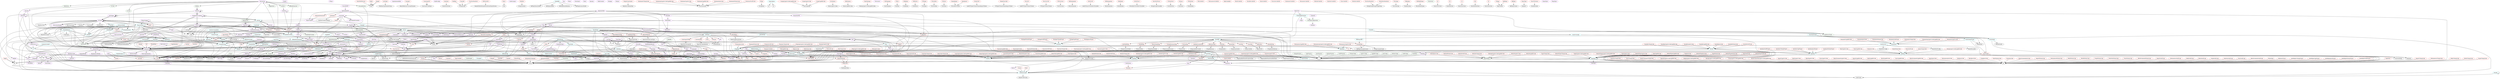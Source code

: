 digraph alltypes {
	subgraph core {
		subgraph conceptchunk{
		ConceptChunk -> IdeaDict;
		ConceptChunk -> Sentence;
		ConceptChunk -> UID;
		ConceptChunk	[shape=oval, color=cyan3, label="ConceptChunk"];
		}
		subgraph commonconcept{
		CommonConcept -> CI;
		CommonConcept -> Sentence;
		CommonConcept	[shape=oval, color=cyan3, label="CommonConcept"];
		}
		subgraph conceptinstance{
		ConceptInstance -> ConceptChunk;
		ConceptInstance -> String;
		ConceptInstance -> ShortName;
		ConceptInstance	[shape=oval, color=cyan3, label="ConceptInstance"];
		}
	}
	subgraph citation {
		subgraph citation{
		Citation -> CitationKind;
		Citation -> CiteField;
		Citation -> UID;
		Citation -> ShortName;
		Citation	[shape=oval, color=cyan3, label="Citation"];
		}
		subgraph bibref{
		BibRef -> Citation;
		BibRef	[shape=oval, color=red2, label="BibRef"];
		}
		subgraph entryid{
		EntryID -> String;
		EntryID	[shape=oval, color=red2, label="EntryID"];
		}
	}
	subgraph commonidea {
		subgraph ci{
		CI -> UID;
		CI -> NP;
		CI -> String;
		CI	[shape=oval, color=cyan3, label="CI"];
		}
	}
	subgraph concept {
	}
	subgraph contraineds {
		subgraph constrainedchunk{
		ConstrainedChunk -> QuantityDict;
		ConstrainedChunk -> ConstraintE;
		ConstrainedChunk -> MaybeExpr;
		ConstrainedChunk	[shape=oval, color=cyan3, label="ConstrainedChunk"];
		}
		subgraph constrconcept{
		ConstrConcept -> DefinedQuantityDict;
		ConstrConcept -> ConstraintE;
		ConstrConcept -> MaybeExpr;
		ConstrConcept	[shape=oval, color=cyan3, label="ConstrConcept"];
		}
	}
	subgraph definedquantity {
		subgraph definedquantitydict{
		DefinedQuantityDict -> ConceptChunk;
		DefinedQuantityDict -> StageSymbol;
		DefinedQuantityDict -> Space;
		DefinedQuantityDict -> MaybeUnitDefn;
		DefinedQuantityDict	[shape=oval, color=cyan3, label="DefinedQuantityDict"];
		}
	}
	subgraph eq {
		subgraph qdefinition{
		QDefinition -> QuantityDict;
		QDefinition -> Sentence;
		QDefinition -> UID;
		QDefinition -> Expr;
		QDefinition	[shape=oval, color=cyan3, label="QDefinition"];
		}
	}
	subgraph namedargument {
		subgraph namedargument{
		NamedArgument -> QuantityDict;
		NamedArgument	[shape=oval, color=darkgreen, label="NamedArgument"];
		}
	}
	subgraph namedidea {
		subgraph namedchunk{
		NamedChunk -> UID;
		NamedChunk -> NP;
		NamedChunk	[shape=oval, color=cyan3, label="NamedChunk"];
		}
		subgraph ideadict{
		IdeaDict -> NamedChunk;
		IdeaDict -> MaybeString;
		IdeaDict	[shape=oval, color=cyan3, label="IdeaDict"];
		}
	}
	subgraph quantity {
		subgraph quantitydict{
		QuantityDict -> IdeaDict;
		QuantityDict -> Space;
		QuantityDict -> StageSymbol;
		QuantityDict -> MaybeUnitDefn;
		QuantityDict	[shape=oval, color=cyan3, label="QuantityDict"];
		}
	}
	subgraph relation {
		subgraph relationconcept{
		RelationConcept -> ConceptChunk;
		RelationConcept -> Relation;
		RelationConcept	[shape=oval, color=cyan3, label="RelationConcept"];
		}
	}
	subgraph uncertainquantity {
		subgraph uncertainchunk{
		UncertainChunk -> ConstrainedChunk;
		UncertainChunk -> Uncertainty;
		UncertainChunk	[shape=oval, color=cyan3, label="UncertainChunk"];
		}
		subgraph uncertq{
		UncertQ -> ConstrConcept;
		UncertQ -> Uncertainty;
		UncertQ	[shape=oval, color=cyan3, label="UncertQ"];
		}
	}
	subgraph unitdefn {
		subgraph unitdefn{
		UnitDefn -> ConceptChunk;
		UnitDefn -> UnitSymbol;
		UnitDefn -> UID;
		UnitDefn	[shape=oval, color=cyan3, label="UnitDefn"];
		}
		subgraph unitequation{
		UnitEquation -> UID;
		UnitEquation -> USymb;
		UnitEquation	[shape=oval, color=cyan3, label="UnitEquation"];
		}
	}
	subgraph unital {
		subgraph unitalchunk{
		UnitalChunk -> DefinedQuantityDict;
		UnitalChunk -> UnitDefn;
		UnitalChunk	[shape=oval, color=cyan3, label="UnitalChunk"];
		}
	}
	subgraph unitary {
		subgraph unitarychunk{
		UnitaryChunk -> QuantityDict;
		UnitaryChunk -> UnitDefn;
		UnitaryChunk	[shape=oval, color=cyan3, label="UnitaryChunk"];
		}
	}
	subgraph unitaryconcept {
		subgraph unitaryconceptdict{
		UnitaryConceptDict -> UnitaryChunk;
		UnitaryConceptDict -> Sentence;
		UnitaryConceptDict -> UID;
		UnitaryConceptDict	[shape=oval, color=cyan3, label="UnitaryConceptDict"];
		}
	}
	subgraph citations {
	}
	subgraph core {
	}
	subgraph core2 {
	}
	subgraph document {
	}
	subgraph citation {
		subgraph citefield{
		CiteField -> String;
		CiteField -> People;
		CiteField	[shape=oval, color=darkviolet, label="CiteField"];
		}
		subgraph hp{
		HP -> String;
		HP	[shape=oval, color=darkviolet, label="HP"];
		}
		subgraph citationkind{
		CitationKind -> editor;
		CitationKind -> People;
		CitationKind -> CiteField;
		CitationKind	[shape=oval, color=darkviolet, label="CitationKind"];
		}
	}
	subgraph date {
		subgraph month{
		Month	[shape=oval, color=darkviolet, label="Month"];
		}
	}
	subgraph sentence {
	}
	subgraph core {
		subgraph labelledcontent{
		LabelledContent -> Reference;
		LabelledContent -> RawContent;
		LabelledContent	[shape=oval, color=cyan3, label="LabelledContent"];
		}
		subgraph listtype{
		ListType -> ItemType;
		ListType -> Maybe;
		ListType -> String;
		ListType	[shape=oval, color=darkviolet, label="ListType"];
		}
		subgraph itemtype{
		ItemType -> Sentence;
		ItemType	[shape=oval, color=darkviolet, label="ItemType"];
		}
		subgraph contents{
		Contents -> UnlabelledContent;
		Contents -> LabelledContent;
		Contents	[shape=oval, color=darkviolet, label="Contents"];
		}
		subgraph dtype{
		DType	[shape=oval, color=darkviolet, label="DType"];
		}
		subgraph rawcontent{
		RawContent -> Sentence;
		RawContent -> Title;
		RawContent -> Bool;
		RawContent	[shape=oval, color=darkviolet, label="RawContent"];
		}
		subgraph unlabelledcontent{
		UnlabelledContent -> RawContent;
		UnlabelledContent	[shape=oval, color=darkgreen, label="UnlabelledContent"];
		}
		subgraph maxwidthpercent{
		MaxWidthPercent -> Float;
		MaxWidthPercent	[shape=oval, color=red2, label="MaxWidthPercent"];
		}
		subgraph title{
		Title -> Sentence;
		Title	[shape=oval, color=red2, label="Title"];
		}
		subgraph author{
		Author -> Sentence;
		Author	[shape=oval, color=red2, label="Author"];
		}
		subgraph header{
		Header -> Sentence;
		Header	[shape=oval, color=red2, label="Header"];
		}
		subgraph depth{
		Depth -> Int;
		Depth	[shape=oval, color=red2, label="Depth"];
		}
		subgraph width{
		Width -> Float;
		Width	[shape=oval, color=red2, label="Width"];
		}
		subgraph height{
		Height -> Float;
		Height	[shape=oval, color=red2, label="Height"];
		}
		subgraph listtuple{
		ListTuple -> TitleItemTypeMaybeString;
		ListTuple	[shape=oval, color=red2, label="ListTuple"];
		}
		subgraph filepath{
		Filepath -> String;
		Filepath	[shape=oval, color=red2, label="Filepath"];
		}
		subgraph lbl{
		Lbl -> Sentence;
		Lbl	[shape=oval, color=red2, label="Lbl"];
		}
		subgraph identifier{
		Identifier -> String;
		Identifier	[shape=oval, color=red2, label="Identifier"];
		}
	}
	subgraph diplays {
	}
	subgraph extract {
	}
	subgraph math {
	}
	subgraph precedence {
	}
	subgraph type {
		subgraph lbltype{
		LblType -> IRefProg;
		LblType -> String;
		LblType	[shape=oval, color=darkviolet, label="LblType"];
		}
		subgraph irefprog{
		IRefProg -> UID;
		IRefProg	[shape=oval, color=darkviolet, label="IRefProg"];
		}
	}
	subgraph core {
		subgraph capitalizationrule{
		CapitalizationRule	[shape=oval, color=darkviolet, label="CapitalizationRule"];
		}
		subgraph pluralrule{
		PluralRule	[shape=oval, color=darkviolet, label="PluralRule"];
		}
		subgraph np{
		NP -> String;
		NP -> PluralRule;
		NP	[shape=oval, color=darkviolet, label="NP"];
		}
		subgraph pluralform{
		PluralForm -> Sentence;
		PluralForm	[shape=oval, color=red2, label="PluralForm"];
		}
	}
	subgraph extract {
	}
	subgraph helpers {
	}
	subgraph ast {
		subgraph uri{
		URI -> Scheme;
		URI -> Authority;
		URI -> Path;
		URI -> Query;
		URI -> Fragment;
		URI -> String;
		URI	[shape=oval, color=darkviolet, label="URI"];
		}
		subgraph scheme{
		Scheme	[shape=oval, color=darkviolet, label="Scheme"];
		}
		subgraph authority{
		Authority -> Username;
		Authority -> Password;
		Authority -> Host;
		Authority -> Port;
		Authority	[shape=oval, color=darkviolet, label="Authority"];
		}
		subgraph port{
		Port -> Int;
		Port	[shape=oval, color=darkviolet, label="Port"];
		}
		subgraph path{
		Path -> String;
		Path	[shape=oval, color=red2, label="Path"];
		}
		subgraph query{
		Query -> String;
		Query	[shape=oval, color=red2, label="Query"];
		}
		subgraph fragment{
		Fragment -> String;
		Fragment	[shape=oval, color=red2, label="Fragment"];
		}
		subgraph username{
		Username -> String;
		Username	[shape=oval, color=red2, label="Username"];
		}
		subgraph password{
		Password -> String;
		Password	[shape=oval, color=red2, label="Password"];
		}
		subgraph host{
		Host -> String;
		Host	[shape=oval, color=red2, label="Host"];
		}
	}
	subgraph core {
		subgraph uncertainty{
		Uncertainty -> MaybeDouble;
		Uncertainty -> MaybeInt;
		Uncertainty	[shape=oval, color=cyan3, label="Uncertainty"];
		}
	}
	subgraph clasess {
		subgraph conceptc{
		Conceptc -> IdeacDefinitioncConceptDomainc;
		Conceptc	[shape=oval, color=red2, label="Conceptc"];
		}
	}
	subgraph contraints {
		subgraph constraintreason{
		ConstraintReason	[shape=oval, color=darkviolet, label="ConstraintReason"];
		}
		subgraph constrainta{
		Constrainta -> ConstraintReason;
		Constrainta -> RealInterval;
		Constrainta -> a;
		Constrainta -> Constraint;
		Constrainta -> Expr;
		Constrainta -> ConstraintE;
		Constrainta	[shape=oval, color=darkviolet, label="Constrainta"];
		}
		subgraph constrainte{
		ConstraintE -> ConstraintExpr;
		ConstraintE	[shape=oval, color=red2, label="ConstraintE"];
		}
	}
	subgraph decoratedreference {
		subgraph decref{
		DecRef -> Reference;
		DecRef -> RefInfo;
		DecRef	[shape=oval, color=cyan3, label="DecRef"];
		}
	}
	subgraph derivation {
		subgraph derivation{
		Derivation -> Sentence;
		Derivation -> Derivation;
		Derivation	[shape=oval, color=darkviolet, label="Derivation"];
		}
	}
	subgraph development {
	}
	subgraph diplays {
	}
	subgraph diplayclassess {
	}
	subgraph diplayexprs {
		subgraph displaybinop{
		DisplayBinOp	[shape=oval, color=darkviolet, label="DisplayBinOp"];
		}
		subgraph displayassocbinop{
		DisplayAssocBinOp	[shape=oval, color=darkviolet, label="DisplayAssocBinOp"];
		}
		subgraph displayexpr{
		DisplayExpr -> Expr;
		DisplayExpr -> DisplayExpr;
		DisplayExpr -> Space;
		DisplayExpr -> DisplayBinOp;
		DisplayExpr -> DisplayAssocBinOp;
		DisplayExpr	[shape=oval, color=darkviolet, label="DisplayExpr"];
		}
	}
	subgraph document {
		subgraph section{
		Section -> Title;
		Section -> SecCons;
		Section -> Reference;
		Section	[shape=oval, color=cyan3, label="Section"];
		}
		subgraph seccons{
		SecCons -> Section;
		SecCons -> Contents;
		SecCons	[shape=oval, color=darkviolet, label="SecCons"];
		}
		subgraph document{
		Document -> Title;
		Document -> Author;
		Document -> ShowTableOfContents;
		Document -> Section;
		Document	[shape=oval, color=darkviolet, label="Document"];
		}
		subgraph showtableofcontents{
		ShowTableOfContents -> Document;
		ShowTableOfContents	[shape=oval, color=darkviolet, label="ShowTableOfContents"];
		}
	}
	subgraph expr {
		subgraph arithbinop{
		ArithBinOp	[shape=oval, color=darkviolet, label="ArithBinOp"];
		}
		subgraph eqbinop{
		EqBinOp	[shape=oval, color=darkviolet, label="EqBinOp"];
		}
		subgraph boolbinop{
		BoolBinOp	[shape=oval, color=darkviolet, label="BoolBinOp"];
		}
		subgraph labinop{
		LABinOp	[shape=oval, color=darkviolet, label="LABinOp"];
		}
		subgraph ordbinop{
		OrdBinOp	[shape=oval, color=darkviolet, label="OrdBinOp"];
		}
		subgraph vvvbinop{
		VVVBinOp	[shape=oval, color=darkviolet, label="VVVBinOp"];
		}
		subgraph vvnbinop{
		VVNBinOp	[shape=oval, color=darkviolet, label="VVNBinOp"];
		}
		subgraph assocarithoper{
		AssocArithOper	[shape=oval, color=darkviolet, label="AssocArithOper"];
		}
		subgraph assocbooloper{
		AssocBoolOper	[shape=oval, color=darkviolet, label="AssocBoolOper"];
		}
		subgraph ufunc{
		UFunc	[shape=oval, color=darkviolet, label="UFunc"];
		}
		subgraph ufuncb{
		UFuncB	[shape=oval, color=darkviolet, label="UFuncB"];
		}
		subgraph ufuncvv{
		UFuncVV	[shape=oval, color=darkviolet, label="UFuncVV"];
		}
		subgraph ufuncvn{
		UFuncVN	[shape=oval, color=darkviolet, label="UFuncVN"];
		}
		subgraph completeness{
		Completeness	[shape=oval, color=darkviolet, label="Completeness"];
		}
		subgraph expr{
		Expr -> Double;
		Expr -> Expr;
		Expr -> Integer;
		Expr -> String;
		Expr -> AssocArithOper;
		Expr -> AssocBoolOper;
		Expr -> DerivType;
		Expr -> UID;
		Expr -> Completeness;
		Expr -> ExprRelation;
		Expr -> UFunc;
		Expr -> UFuncB;
		Expr -> UFuncVV;
		Expr -> UFuncVN;
		Expr -> ArithBinOp;
		Expr -> BoolBinOp;
		Expr -> EqBinOp;
		Expr -> LABinOp;
		Expr -> OrdBinOp;
		Expr -> VVVBinOp;
		Expr -> VVNBinOp;
		Expr -> DomainDesc;
		Expr -> RealInterval;
		Expr	[shape=oval, color=darkviolet, label="Expr"];
		}
		subgraph derivtype{
		DerivType	[shape=oval, color=darkviolet, label="DerivType"];
		}
		subgraph relation{
		Relation -> Expr;
		Relation	[shape=oval, color=red2, label="Relation"];
		}
		subgraph variable{
		Variable -> String;
		Variable	[shape=oval, color=red2, label="Variable"];
		}
	}
	subgraph mics {
	}
	subgraph nounpraehs {
		subgraph capitalization{
		Capitalization -> Sentence;
		Capitalization	[shape=oval, color=red2, label="Capitalization"];
		}
		subgraph pluralstring{
		PluralString -> String;
		PluralString	[shape=oval, color=red2, label="PluralString"];
		}
	}
	subgraph people {
		subgraph person{
		Person -> String;
		Person -> Conv;
		Person	[shape=oval, color=cyan3, label="Person"];
		}
		subgraph conv{
		Conv	[shape=oval, color=darkviolet, label="Conv"];
		}
		subgraph people{
		People -> Person;
		People	[shape=oval, color=red2, label="People"];
		}
	}
	subgraph reference {
		subgraph reference{
		Reference -> UID;
		Reference -> LblType;
		Reference -> ShortName;
		Reference	[shape=oval, color=cyan3, label="Reference"];
		}
	}
	subgraph sentence {
		subgraph sentencestyle{
		SentenceStyle	[shape=oval, color=darkviolet, label="SentenceStyle"];
		}
		subgraph termcapitalization{
		TermCapitalization	[shape=oval, color=darkviolet, label="TermCapitalization"];
		}
		subgraph refinfo{
		RefInfo -> Int;
		RefInfo -> String;
		RefInfo	[shape=oval, color=darkviolet, label="RefInfo"];
		}
		subgraph sentence{
		Sentence -> SentenceStyle;
		Sentence -> TermCapitalization;
		Sentence -> UID;
		Sentence -> Sentence;
		Sentence -> USymb;
		Sentence -> String;
		Sentence -> Symbol;
		Sentence	[shape=oval, color=darkviolet, label="Sentence"];
		}
	}
	subgraph sorthandhs {
	}
	subgraph sortnameh {
		subgraph shortname{
		ShortName -> Sentence;
		ShortName	[shape=oval, color=darkgreen, label="ShortName"];
		}
	}
	subgraph space {
		subgraph space{
		Space	[shape=oval, color=cyan3, label="Space"];
		}
		subgraph rtopology{
		RTopology	[shape=oval, color=darkviolet, label="RTopology"];
		}
		subgraph domaindescab{
		DomainDescab -> Symbol;
		DomainDescab -> RTopology;
		DomainDescab -> a;
		DomainDescab -> b;
		DomainDescab -> DomainDesc;
		DomainDescab	[shape=oval, color=darkviolet, label="DomainDescab"];
		}
		subgraph inclusive{
		Inclusive	[shape=oval, color=darkviolet, label="Inclusive"];
		}
		subgraph realintervalab{
		RealIntervalab -> Inclusive;
		RealIntervalab -> a;
		RealIntervalab -> b;
		RealIntervalab -> RealInterval;
		RealIntervalab	[shape=oval, color=darkviolet, label="RealIntervalab"];
		}
		subgraph primitive{
		Primitive -> Space;
		Primitive	[shape=oval, color=red2, label="Primitive"];
		}
	}
	subgraph stages {
		subgraph stage{
		Stage	[shape=oval, color=darkviolet, label="Stage"];
		}
	}
	subgraph symbol {
		subgraph decoration{
		Decoration	[shape=oval, color=darkviolet, label="Decoration"];
		}
		subgraph symbol{
		Symbol -> String;
		Symbol -> Int;
		Symbol -> Special;
		Symbol -> Decoration;
		Symbol -> Symbol;
		Symbol	[shape=oval, color=darkviolet, label="Symbol"];
		}
	}
	subgraph uid {
		subgraph uid{
		UID -> String;
		UID	[shape=oval, color=red2, label="UID"];
		}
	}
	subgraph uncertainty {
	}
	subgraph unicode {
		subgraph special{
		Special	[shape=oval, color=darkviolet, label="Special"];
		}
	}
	subgraph unitlang {
		subgraph udefn{
		UDefn -> USymb;
		UDefn	[shape=oval, color=darkviolet, label="UDefn"];
		}
		subgraph unitsymbol{
		UnitSymbol -> USymb;
		UnitSymbol -> UDefn;
		UnitSymbol -> UnitSymbol;
		UnitSymbol	[shape=oval, color=darkviolet, label="UnitSymbol"];
		}
		subgraph usymb{
		USymb -> Symbol;
		USymb -> Integer;
		USymb	[shape=oval, color=darkgreen, label="USymb"];
		}
	}
	subgraph drails {
	}
	subgraph domains {
	}
	subgraph codebaes {
		subgraph varorfunc{
		VarOrFunc -> QuantityDict;
		VarOrFunc -> VarOrFunc;
		VarOrFunc	[shape=oval, color=cyan3, label="VarOrFunc"];
		}
		subgraph codevarchunk{
		CodeVarChunk -> CodeChunk;
		CodeVarChunk -> MaybeCodeChunk;
		CodeVarChunk	[shape=oval, color=cyan3, label="CodeVarChunk"];
		}
		subgraph codefuncchunk{
		CodeFuncChunk -> CodeChunk;
		CodeFuncChunk	[shape=oval, color=darkgreen, label="CodeFuncChunk"];
		}
	}
	subgraph convert {
	}
	subgraph development {
	}
	subgraph extract {
	}
	subgraph precedence {
	}
	subgraph expr {
		subgraph arithbinop{
		ArithBinOp	[shape=oval, color=darkviolet, label="ArithBinOp"];
		}
		subgraph eqbinop{
		EqBinOp	[shape=oval, color=darkviolet, label="EqBinOp"];
		}
		subgraph boolbinop{
		BoolBinOp	[shape=oval, color=darkviolet, label="BoolBinOp"];
		}
		subgraph labinop{
		LABinOp	[shape=oval, color=darkviolet, label="LABinOp"];
		}
		subgraph ordbinop{
		OrdBinOp	[shape=oval, color=darkviolet, label="OrdBinOp"];
		}
		subgraph vvvbinop{
		VVVBinOp	[shape=oval, color=darkviolet, label="VVVBinOp"];
		}
		subgraph vvnbinop{
		VVNBinOp	[shape=oval, color=darkviolet, label="VVNBinOp"];
		}
		subgraph assocarithoper{
		AssocArithOper	[shape=oval, color=darkviolet, label="AssocArithOper"];
		}
		subgraph assocbooloper{
		AssocBoolOper	[shape=oval, color=darkviolet, label="AssocBoolOper"];
		}
		subgraph ufunc{
		UFunc	[shape=oval, color=darkviolet, label="UFunc"];
		}
		subgraph ufuncb{
		UFuncB	[shape=oval, color=darkviolet, label="UFuncB"];
		}
		subgraph ufuncvv{
		UFuncVV	[shape=oval, color=darkviolet, label="UFuncVV"];
		}
		subgraph ufuncvn{
		UFuncVN	[shape=oval, color=darkviolet, label="UFuncVN"];
		}
		subgraph codeexpr{
		CodeExpr -> Double;
		CodeExpr -> CodeExpr;
		CodeExpr -> Integer;
		CodeExpr -> String;
		CodeExpr -> AssocArithOper;
		CodeExpr -> AssocBoolOper;
		CodeExpr -> UID;
		CodeExpr -> Completeness;
		CodeExpr -> UFunc;
		CodeExpr -> UFuncB;
		CodeExpr -> UFuncVV;
		CodeExpr -> UFuncVN;
		CodeExpr -> ArithBinOp;
		CodeExpr -> BoolBinOp;
		CodeExpr -> EqBinOp;
		CodeExpr -> LABinOp;
		CodeExpr -> OrdBinOp;
		CodeExpr -> VVVBinOp;
		CodeExpr -> VVNBinOp;
		CodeExpr -> DomainDesc;
		CodeExpr -> RealInterval;
		CodeExpr	[shape=oval, color=darkviolet, label="CodeExpr"];
		}
	}
	subgraph codeexpr {
	}
	subgraph odelibraries {
	}
	subgraph code {
	}
	subgraph codedefinition {
		subgraph definitiontype{
		DefinitionType -> CodeChunk;
		DefinitionType -> CodeExpr;
		DefinitionType -> DefinitionType;
		DefinitionType	[shape=oval, color=cyan3, label="DefinitionType"];
		}
	}
	subgraph contraintmaps {
		subgraph constraintce{
		ConstraintCE -> ConstraintCodeExpr;
		ConstraintCE	[shape=oval, color=red2, label="ConstraintCE"];
		}
		subgraph constraintcemap{
		ConstraintCEMap -> MapUIDConstraintCE;
		ConstraintCEMap	[shape=oval, color=red2, label="ConstraintCEMap"];
		}
	}
	subgraph parameter {
		subgraph passby{
		PassBy -> CodeChunk;
		PassBy -> PassBy;
		PassBy	[shape=oval, color=cyan3, label="PassBy"];
		}
	}
	subgraph ast {
		subgraph docconfig{
		DocConfig -> String;
		DocConfig -> Bool;
		DocConfig	[shape=oval, color=cyan3, label="DocConfig"];
		}
		subgraph buildname{
		BuildName -> BuildName;
		BuildName -> Ext;
		BuildName	[shape=oval, color=darkviolet, label="BuildName"];
		}
		subgraph ext{
		Ext -> MakeString;
		Ext	[shape=oval, color=darkviolet, label="Ext"];
		}
		subgraph builddependencies{
		BuildDependencies -> BuildName;
		BuildDependencies	[shape=oval, color=darkviolet, label="BuildDependencies"];
		}
		subgraph buildconfig{
		BuildConfig	[shape=oval, color=darkviolet, label="BuildConfig"];
		}
		subgraph runtype{
		RunType -> CommandFragment;
		RunType	[shape=oval, color=darkviolet, label="RunType"];
		}
		subgraph runnable{
		Runnable -> BuildName;
		Runnable -> NameOpts;
		Runnable -> RunType;
		Runnable	[shape=oval, color=darkviolet, label="Runnable"];
		}
		subgraph commandfragment{
		CommandFragment -> MakeString;
		CommandFragment	[shape=oval, color=red2, label="CommandFragment"];
		}
		subgraph buildcommand{
		BuildCommand -> CommandFragment;
		BuildCommand	[shape=oval, color=red2, label="BuildCommand"];
		}
		subgraph interpretercommand{
		InterpreterCommand -> String;
		InterpreterCommand	[shape=oval, color=red2, label="InterpreterCommand"];
		}
		subgraph interpreteroption{
		InterpreterOption -> String;
		InterpreterOption	[shape=oval, color=red2, label="InterpreterOption"];
		}
	}
	subgraph import {
		subgraph codeharness{
		CodeHarness -> MaybeBuildConfig;
		CodeHarness -> MaybeRunnable;
		CodeHarness -> GOOLState;
		CodeHarness -> ProgData;
		CodeHarness -> MaybeDocConfig;
		CodeHarness	[shape=oval, color=cyan3, label="CodeHarness"];
		}
	}
	subgraph import {
		subgraph optimizechoice{
		OptimizeChoice -> Doc;
		OptimizeChoice	[shape=oval, color=red2, label="OptimizeChoice"];
		}
		subgraph projname{
		ProjName -> String;
		ProjName	[shape=oval, color=red2, label="ProjName"];
		}
	}
	subgraph csarprendererh {
		subgraph csharpprojecta{
		CSharpProjecta -> a;
		CSharpProjecta	[shape=oval, color=darkgreen, label="CSharpProjecta"];
		}
		subgraph packagecsharpproject{
		PackageCSharpProject -> PackData;
		PackageCSharpProject	[shape=oval, color=red2, label="PackageCSharpProject"];
		}
		subgraph auxiliarycsharpproject{
		AuxiliaryCSharpProject -> AuxData;
		AuxiliaryCSharpProject	[shape=oval, color=red2, label="AuxiliaryCSharpProject"];
		}
		subgraph auxhelpercsharpproject{
		AuxHelperCSharpProject -> Doc;
		AuxHelperCSharpProject	[shape=oval, color=red2, label="AuxHelperCSharpProject"];
		}
	}
	subgraph cpprenderer {
		subgraph cppprojecta{
		CppProjecta -> a;
		CppProjecta	[shape=oval, color=darkgreen, label="CppProjecta"];
		}
		subgraph packagecppproject{
		PackageCppProject -> PackData;
		PackageCppProject	[shape=oval, color=red2, label="PackageCppProject"];
		}
		subgraph auxiliarycppproject{
		AuxiliaryCppProject -> AuxData;
		AuxiliaryCppProject	[shape=oval, color=red2, label="AuxiliaryCppProject"];
		}
		subgraph auxhelpercppproject{
		AuxHelperCppProject -> Doc;
		AuxHelperCppProject	[shape=oval, color=red2, label="AuxHelperCppProject"];
		}
	}
	subgraph javarenderer {
		subgraph javaprojecta{
		JavaProjecta -> a;
		JavaProjecta	[shape=oval, color=darkgreen, label="JavaProjecta"];
		}
		subgraph packagejavaproject{
		PackageJavaProject -> PackData;
		PackageJavaProject	[shape=oval, color=red2, label="PackageJavaProject"];
		}
		subgraph auxiliaryjavaproject{
		AuxiliaryJavaProject -> AuxData;
		AuxiliaryJavaProject	[shape=oval, color=red2, label="AuxiliaryJavaProject"];
		}
		subgraph auxhelperjavaproject{
		AuxHelperJavaProject -> Doc;
		AuxHelperJavaProject	[shape=oval, color=red2, label="AuxHelperJavaProject"];
		}
	}
	subgraph languagepolymorpich {
	}
	subgraph pytonrendererh {
		subgraph pythonprojecta{
		PythonProjecta -> a;
		PythonProjecta	[shape=oval, color=darkgreen, label="PythonProjecta"];
		}
		subgraph packagepythonproject{
		PackagePythonProject -> PackData;
		PackagePythonProject	[shape=oval, color=red2, label="PackagePythonProject"];
		}
		subgraph auxiliarypythonproject{
		AuxiliaryPythonProject -> AuxData;
		AuxiliaryPythonProject	[shape=oval, color=red2, label="AuxiliaryPythonProject"];
		}
		subgraph auxhelperpythonproject{
		AuxHelperPythonProject -> Doc;
		AuxHelperPythonProject	[shape=oval, color=red2, label="AuxHelperPythonProject"];
		}
	}
	subgraph swiftrenderer {
		subgraph swiftprojecta{
		SwiftProjecta -> a;
		SwiftProjecta	[shape=oval, color=darkgreen, label="SwiftProjecta"];
		}
		subgraph packageswiftproject{
		PackageSwiftProject -> PackData;
		PackageSwiftProject	[shape=oval, color=red2, label="PackageSwiftProject"];
		}
		subgraph auxiliaryswiftproject{
		AuxiliarySwiftProject -> AuxData;
		AuxiliarySwiftProject	[shape=oval, color=red2, label="AuxiliarySwiftProject"];
		}
		subgraph auxhelperswiftproject{
		AuxHelperSwiftProject -> Doc;
		AuxHelperSwiftProject	[shape=oval, color=red2, label="AuxHelperSwiftProject"];
		}
	}
	subgraph clasinterfaces {
		subgraph readmeinfo{
		ReadMeInfo -> LangAbbrev;
		ReadMeInfo -> LangVers;
		ReadMeInfo -> MaybeString;
		ReadMeInfo -> ImplementationType;
		ReadMeInfo -> Name;
		ReadMeInfo -> FilePath;
		ReadMeInfo -> Contributor;
		ReadMeInfo -> CaseName;
		ReadMeInfo	[shape=oval, color=cyan3, label="ReadMeInfo"];
		}
		subgraph langabbrev{
		LangAbbrev -> String;
		LangAbbrev	[shape=oval, color=red2, label="LangAbbrev"];
		}
		subgraph langvers{
		LangVers -> String;
		LangVers	[shape=oval, color=red2, label="LangVers"];
		}
		subgraph casename{
		CaseName -> String;
		CaseName	[shape=oval, color=red2, label="CaseName"];
		}
		subgraph contributor{
		Contributor -> String;
		Contributor	[shape=oval, color=red2, label="Contributor"];
		}
	}
	subgraph data {
		subgraph auxdata{
		AuxData -> FilePath;
		AuxData -> Doc;
		AuxData	[shape=oval, color=cyan3, label="AuxData"];
		}
		subgraph packdata{
		PackData -> ProgData;
		PackData -> AuxData;
		PackData	[shape=oval, color=cyan3, label="PackData"];
		}
	}
	subgraph languagerenderer {
	}
	subgraph configparers {
		subgraph configuration{
		Configuration -> String;
		Configuration -> MaybeString;
		Configuration -> Options;
		Configuration	[shape=oval, color=cyan3, label="Configuration"];
		}
	}
	subgraph comments {
	}
	subgraph conceptmatch {
	}
	subgraph decriptionss {
	}
	subgraph drailstates {
		subgraph drasilstate{
		DrasilState -> CodeSpec;
		DrasilState -> Modularity;
		DrasilState -> ImplementationType;
		DrasilState -> Structure;
		DrasilState -> ConstantStructure;
		DrasilState -> ConstantRepr;
		DrasilState -> MatchedConceptMap;
		DrasilState -> MatchedSpaces;
		DrasilState -> ConstraintBehaviour;
		DrasilState -> Comments;
		DrasilState -> Verbosity;
		DrasilState -> String;
		DrasilState -> Logging;
		DrasilState -> AuxFile;
		DrasilState -> Expr;
		DrasilState -> Mod;
		DrasilState -> Name;
		DrasilState -> ExtLibMap;
		DrasilState -> FilePath;
		DrasilState -> ModExportMap;
		DrasilState -> ClassDefinitionMap;
		DrasilState -> Doc;
		DrasilState -> Space;
		DrasilState	[shape=oval, color=cyan3, label="DrasilState"];
		}
		subgraph matchedspaces{
		MatchedSpaces -> SpaceGenStateCodeType;
		MatchedSpaces	[shape=oval, color=red2, label="MatchedSpaces"];
		}
		subgraph extlibmap{
		ExtLibMap -> MapStringExtLibState;
		ExtLibMap	[shape=oval, color=red2, label="ExtLibMap"];
		}
		subgraph modexportmap{
		ModExportMap -> MapStringString;
		ModExportMap	[shape=oval, color=red2, label="ModExportMap"];
		}
		subgraph classdefinitionmap{
		ClassDefinitionMap -> MapStringString;
		ClassDefinitionMap	[shape=oval, color=red2, label="ClassDefinitionMap"];
		}
		subgraph genstate{
		GenState -> StateDrasilState;
		GenState	[shape=oval, color=red2, label="GenState"];
		}
		subgraph modexp{
		ModExp -> StringString;
		ModExp	[shape=oval, color=red2, label="ModExp"];
		}
		subgraph classdef{
		ClassDef -> StringString;
		ClassDef	[shape=oval, color=red2, label="ClassDef"];
		}
	}
	subgraph functioncalls {
	}
	subgraph genode {
		subgraph odegeninfo{
		ODEGenInfo -> MaybeFilePathNameExtLibStateNameVersion;
		ODEGenInfo	[shape=oval, color=red2, label="ODEGenInfo"];
		}
	}
	subgraph generategool {
		subgraph classtype{
		ClassType -> OOProg;
		ClassType -> r;
		ClassType -> ClassType;
		ClassType -> Name;
		ClassType -> Maybe;
		ClassType -> Description;
		ClassType	[shape=oval, color=darkviolet, label="ClassType"];
		}
	}
	subgraph generator {
	}
	subgraph helpers {
	}
	subgraph import {
	}
	subgraph logging {
	}
	subgraph modules {
		subgraph calctype{
		CalcType -> OOProg;
		CalcType -> r;
		CalcType -> CalcType;
		CalcType -> CodeDefinition;
		CalcType -> CodeExpr;
		CalcType	[shape=oval, color=darkviolet, label="CalcType"];
		}
		subgraph constraintce{
		ConstraintCE -> ConstraintCodeExpr;
		ConstraintCE	[shape=oval, color=red2, label="ConstraintCE"];
		}
	}
	subgraph parameters {
		subgraph paramtype{
		ParamType -> ParamType;
		ParamType -> Bool;
		ParamType	[shape=oval, color=darkviolet, label="ParamType"];
		}
	}
	subgraph readinput {
	}
	subgraph spacematch {
	}
	subgraph writeinput {
	}
	subgraph writereadme {
	}
	subgraph code {
		subgraph code{
		Code -> FilePath;
		Code	[shape=oval, color=darkgreen, label="Code"];
		}
	}
	subgraph codegeneration {
	}
	subgraph codequantitydicts {
	}
	subgraph datadecs {
		subgraph datadesc_{
		DataDesc_ -> Data_;
		DataDesc_ -> Delimiter;
		DataDesc_ -> DataDesc_;
		DataDesc_	[shape=oval, color=darkviolet, label="DataDesc_"];
		}
		subgraph data_{
		Data_ -> DataItem_;
		Data_	[shape=oval, color=darkviolet, label="Data_"];
		}
		subgraph dataitem_{
		DataItem_	[shape=oval, color=darkviolet, label="DataItem_"];
		}
		subgraph data{
		Data -> DataItem;
		Data	[shape=oval, color=darkviolet, label="Data"];
		}
		subgraph linepattern{
		LinePattern -> DataItem;
		LinePattern	[shape=oval, color=darkviolet, label="LinePattern"];
		}
		subgraph dataitem{
		DataItem -> CodeVarChunk;
		DataItem	[shape=oval, color=red2, label="DataItem"];
		}
		subgraph delimiter{
		Delimiter -> String;
		Delimiter	[shape=oval, color=red2, label="Delimiter"];
		}
		subgraph datadesc{
		DataDesc -> Data;
		DataDesc	[shape=oval, color=red2, label="DataDesc"];
		}
		subgraph delim{
		Delim -> Char;
		Delim	[shape=oval, color=red2, label="Delim"];
		}
	}
	subgraph extlibimport {
		subgraph extlibstate{
		ExtLibState -> Mod;
		ExtLibState -> FuncStmt;
		ExtLibState -> Name;
		ExtLibState -> String;
		ExtLibState	[shape=oval, color=cyan3, label="ExtLibState"];
		}
	}
	subgraph externallibrary {
		subgraph step{
		Step -> FunctionInterface;
		Step -> NonEmpty;
		Step -> CodeExpr;
		Step -> Condition;
		Step -> Step;
		Step -> CodeVarChunk;
		Step -> FuncStmt;
		Step	[shape=oval, color=darkviolet, label="Step"];
		}
		subgraph functioninterface{
		FunctionInterface -> NonEmpty;
		FunctionInterface -> Requires;
		FunctionInterface -> FuncType;
		FunctionInterface -> CodeFuncChunk;
		FunctionInterface -> Argument;
		FunctionInterface -> Maybe;
		FunctionInterface -> Result;
		FunctionInterface	[shape=oval, color=darkviolet, label="FunctionInterface"];
		}
		subgraph result{
		Result -> CodeVarChunk;
		Result	[shape=oval, color=darkviolet, label="Result"];
		}
		subgraph argument{
		Argument -> Maybe;
		Argument -> NamedArgument;
		Argument -> ArgumentInfo;
		Argument	[shape=oval, color=darkviolet, label="Argument"];
		}
		subgraph argumentinfo{
		ArgumentInfo -> CodeExpr;
		ArgumentInfo -> Space;
		ArgumentInfo -> Maybe;
		ArgumentInfo -> CodeVarChunk;
		ArgumentInfo -> CodeFuncChunk;
		ArgumentInfo -> Parameter;
		ArgumentInfo -> Step;
		ArgumentInfo -> Requires;
		ArgumentInfo -> Description;
		ArgumentInfo -> ClassInfo;
		ArgumentInfo -> NonEmpty;
		ArgumentInfo	[shape=oval, color=darkviolet, label="ArgumentInfo"];
		}
		subgraph parameter{
		Parameter -> ParameterChunk;
		Parameter -> Space;
		Parameter	[shape=oval, color=darkviolet, label="Parameter"];
		}
		subgraph classinfo{
		ClassInfo -> MethodInfo;
		ClassInfo -> String;
		ClassInfo	[shape=oval, color=darkviolet, label="ClassInfo"];
		}
		subgraph methodinfo{
		MethodInfo -> Description;
		MethodInfo -> Parameter;
		MethodInfo -> Step;
		MethodInfo -> CodeFuncChunk;
		MethodInfo -> Maybe;
		MethodInfo -> NonEmpty;
		MethodInfo	[shape=oval, color=darkviolet, label="MethodInfo"];
		}
		subgraph functype{
		FuncType -> CodeVarChunk;
		FuncType -> StepGroup;
		FuncType -> ExternalLibrary;
		FuncType	[shape=oval, color=darkviolet, label="FuncType"];
		}
		subgraph condition{
		Condition -> CodeExpr;
		Condition	[shape=oval, color=red2, label="Condition"];
		}
		subgraph requires{
		Requires -> String;
		Requires	[shape=oval, color=red2, label="Requires"];
		}
		subgraph externallibrary{
		ExternalLibrary -> StepGroup;
		ExternalLibrary	[shape=oval, color=red2, label="ExternalLibrary"];
		}
		subgraph stepgroup{
		StepGroup -> NonEmptyStep;
		StepGroup	[shape=oval, color=red2, label="StepGroup"];
		}
	}
	subgraph externallibrarycall {
		subgraph stepgroupfill{
		StepGroupFill -> Int;
		StepGroupFill -> StepFill;
		StepGroupFill	[shape=oval, color=darkviolet, label="StepGroupFill"];
		}
		subgraph stepfill{
		StepFill -> FunctionIntFill;
		StepFill -> NonEmpty;
		StepFill -> CodeExpr;
		StepFill -> StepFill;
		StepFill -> CodeVarChunk;
		StepFill	[shape=oval, color=darkviolet, label="StepFill"];
		}
		subgraph argumentfill{
		ArgumentFill -> Maybe;
		ArgumentFill -> NamedArgument;
		ArgumentFill -> CodeExpr;
		ArgumentFill	[shape=oval, color=darkviolet, label="ArgumentFill"];
		}
		subgraph parameterfill{
		ParameterFill -> ParameterChunk;
		ParameterFill	[shape=oval, color=darkviolet, label="ParameterFill"];
		}
		subgraph classinfofill{
		ClassInfoFill -> MethodInfoFill;
		ClassInfoFill	[shape=oval, color=darkviolet, label="ClassInfoFill"];
		}
		subgraph methodinfofill{
		MethodInfoFill -> ParameterFill;
		MethodInfoFill -> Initializer;
		MethodInfoFill -> StepFill;
		MethodInfoFill -> NonEmpty;
		MethodInfoFill -> StepGroupFill;
		MethodInfoFill -> ExternalLibraryCall;
		MethodInfoFill	[shape=oval, color=darkviolet, label="MethodInfoFill"];
		}
		subgraph functionintfill{
		FunctionIntFill -> ArgumentFill;
		FunctionIntFill	[shape=oval, color=darkgreen, label="FunctionIntFill"];
		}
		subgraph externallibrarycall{
		ExternalLibraryCall -> StepGroupFill;
		ExternalLibraryCall	[shape=oval, color=red2, label="ExternalLibraryCall"];
		}
	}
	subgraph lang {
		subgraph lang{
		Lang	[shape=oval, color=darkviolet, label="Lang"];
		}
	}
	subgraph odeinfo {
		subgraph odeinfo{
		ODEInfo -> CodeVarChunk;
		ODEInfo -> CodeExpr;
		ODEInfo -> ODEOptions;
		ODEInfo	[shape=oval, color=cyan3, label="ODEInfo"];
		}
		subgraph odeoptions{
		ODEOptions -> ODEMethod;
		ODEOptions -> CodeExpr;
		ODEOptions	[shape=oval, color=cyan3, label="ODEOptions"];
		}
		subgraph odemethod{
		ODEMethod	[shape=oval, color=darkviolet, label="ODEMethod"];
		}
	}
	subgraph odelibpckg {
		subgraph odelibpckg{
		ODELibPckg -> Name;
		ODELibPckg -> Version;
		ODELibPckg -> ExternalLibrary;
		ODELibPckg -> ODEInfoExternalLibraryCall;
		ODELibPckg -> MaybeFilePath;
		ODELibPckg -> Lang;
		ODELibPckg	[shape=oval, color=cyan3, label="ODELibPckg"];
		}
	}
	subgraph coicehs {
		subgraph choices{
		Choices -> Lang;
		Choices -> Modularity;
		Choices -> Structure;
		Choices -> ConstantStructure;
		Choices -> ConstantRepr;
		Choices -> ConceptMatchMap;
		Choices -> SpaceMatch;
		Choices -> ImplementationType;
		Choices -> ODELibPckg;
		Choices -> ODEInfo;
		Choices -> ConstraintBehaviour;
		Choices -> Comments;
		Choices -> Verbosity;
		Choices -> Visibility;
		Choices -> Logging;
		Choices -> FilePath;
		Choices -> AuxFile;
		Choices	[shape=oval, color=cyan3, label="Choices"];
		}
		subgraph modularity{
		Modularity -> InputModule;
		Modularity	[shape=oval, color=darkviolet, label="Modularity"];
		}
		subgraph inputmodule{
		InputModule	[shape=oval, color=darkviolet, label="InputModule"];
		}
		subgraph structure{
		Structure	[shape=oval, color=darkviolet, label="Structure"];
		}
		subgraph constantstructure{
		ConstantStructure	[shape=oval, color=darkviolet, label="ConstantStructure"];
		}
		subgraph constantrepr{
		ConstantRepr	[shape=oval, color=darkviolet, label="ConstantRepr"];
		}
		subgraph codeconcept{
		CodeConcept	[shape=oval, color=darkviolet, label="CodeConcept"];
		}
		subgraph implementationtype{
		ImplementationType	[shape=oval, color=darkviolet, label="ImplementationType"];
		}
		subgraph constraintbehaviour{
		ConstraintBehaviour	[shape=oval, color=darkviolet, label="ConstraintBehaviour"];
		}
		subgraph comments{
		Comments	[shape=oval, color=darkviolet, label="Comments"];
		}
		subgraph verbosity{
		Verbosity	[shape=oval, color=darkviolet, label="Verbosity"];
		}
		subgraph visibility{
		Visibility	[shape=oval, color=darkviolet, label="Visibility"];
		}
		subgraph logging{
		Logging	[shape=oval, color=darkviolet, label="Logging"];
		}
		subgraph auxfile{
		AuxFile -> FilePath;
		AuxFile	[shape=oval, color=darkviolet, label="AuxFile"];
		}
		subgraph conceptmatchmap{
		ConceptMatchMap -> MapUIDCodeConcept;
		ConceptMatchMap	[shape=oval, color=red2, label="ConceptMatchMap"];
		}
		subgraph matchedconceptmap{
		MatchedConceptMap -> MapUIDCodeConcept;
		MatchedConceptMap	[shape=oval, color=red2, label="MatchedConceptMap"];
		}
		subgraph spacematch{
		SpaceMatch -> SpaceCodeType;
		SpaceMatch	[shape=oval, color=red2, label="SpaceMatch"];
		}
	}
	subgraph code {
	}
	subgraph codespec {
		subgraph codespec{
		CodeSpec -> Name;
		CodeSpec -> a;
		CodeSpec -> Input;
		CodeSpec -> Derived;
		CodeSpec -> Output;
		CodeSpec -> FilePath;
		CodeSpec -> Def;
		CodeSpec -> ConstraintCEMap;
		CodeSpec -> Const;
		CodeSpec -> ConstantMap;
		CodeSpec -> Mod;
		CodeSpec -> ChunkDB;
		CodeSpec	[shape=oval, color=cyan3, label="CodeSpec"];
		}
		subgraph input{
		Input -> CodeVarChunk;
		Input	[shape=oval, color=red2, label="Input"];
		}
		subgraph output{
		Output -> CodeVarChunk;
		Output	[shape=oval, color=red2, label="Output"];
		}
		subgraph const{
		Const -> CodeDefinition;
		Const	[shape=oval, color=red2, label="Const"];
		}
		subgraph derived{
		Derived -> CodeDefinition;
		Derived	[shape=oval, color=red2, label="Derived"];
		}
		subgraph def{
		Def -> CodeDefinition;
		Def	[shape=oval, color=red2, label="Def"];
		}
		subgraph constantmap{
		ConstantMap -> MapUIDCodeDefinition;
		ConstantMap	[shape=oval, color=red2, label="ConstantMap"];
		}
		subgraph known{
		Known -> CodeVarChunk;
		Known	[shape=oval, color=red2, label="Known"];
		}
		subgraph need{
		Need -> CodeVarChunk;
		Need	[shape=oval, color=red2, label="Need"];
		}
	}
	subgraph mod {
		subgraph class{
		Class -> Name;
		Class -> MaybeName;
		Class -> Description;
		Class -> StateVariable;
		Class -> Func;
		Class	[shape=oval, color=cyan3, label="Class"];
		}
		subgraph statevariable{
		StateVariable -> ScopeTag;
		StateVariable -> CodeVarChunk;
		StateVariable	[shape=oval, color=cyan3, label="StateVariable"];
		}
		subgraph mod{
		Mod -> Name;
		Mod -> Description;
		Mod -> Import;
		Mod -> Class;
		Mod -> Func;
		Mod -> Mod;
		Mod	[shape=oval, color=darkviolet, label="Mod"];
		}
		subgraph func{
		Func -> FuncDef;
		Func -> FuncData;
		Func -> Name;
		Func -> Description;
		Func -> DataDesc;
		Func -> Func;
		Func	[shape=oval, color=darkviolet, label="Func"];
		}
		subgraph funcdata{
		FuncData -> Name;
		FuncData -> Description;
		FuncData -> DataDesc;
		FuncData -> FuncData;
		FuncData	[shape=oval, color=darkviolet, label="FuncData"];
		}
		subgraph funcdef{
		FuncDef -> Name;
		FuncDef -> Description;
		FuncDef -> ParameterChunk;
		FuncDef -> Space;
		FuncDef	[shape=oval, color=darkviolet, label="FuncDef"];
		}
		subgraph funcstmt{
		FuncStmt -> CodeVarChunk;
		FuncStmt -> CodeExpr;
		FuncStmt -> FuncStmt;
		FuncStmt -> Integer;
		FuncStmt	[shape=oval, color=darkviolet, label="FuncStmt"];
		}
		subgraph name{
		Name -> String;
		Name	[shape=oval, color=red2, label="Name"];
		}
		subgraph description{
		Description -> String;
		Description	[shape=oval, color=red2, label="Description"];
		}
		subgraph import{
		Import -> String;
		Import	[shape=oval, color=red2, label="Import"];
		}
		subgraph version{
		Version -> String;
		Version	[shape=oval, color=red2, label="Version"];
		}
		subgraph initializer{
		Initializer -> CodeVarChunkCodeExpr;
		Initializer	[shape=oval, color=red2, label="Initializer"];
		}
	}
	subgraph filetetss {
	}
	subgraph helloworld {
	}
	subgraph helper {
	}
	subgraph main {
	}
	subgraph obervers {
	}
	subgraph patterntets {
	}
	subgraph references {
	}
	subgraph srs {
	}
	subgraph core {
		subgraph docsection{
		DocSection -> RefSec;
		DocSection -> IntroSec;
		DocSection -> StkhldrSec;
		DocSection -> GSDSec;
		DocSection -> SSDSec;
		DocSection -> ReqrmntSec;
		DocSection -> LCsSec;
		DocSection -> UCsSec;
		DocSection -> TraceabilitySec;
		DocSection -> AuxConstntSec;
		DocSection -> AppndxSec;
		DocSection -> OffShelfSolnsSec;
		DocSection	[shape=oval, color=darkviolet, label="DocSection"];
		}
		subgraph refsec{
		RefSec -> Contents;
		RefSec -> RefTab;
		RefSec	[shape=oval, color=darkviolet, label="RefSec"];
		}
		subgraph reftab{
		RefTab -> RefTab;
		RefTab -> TUIntro;
		RefTab -> UnitDefn;
		RefTab -> LabelledContent;
		RefTab -> TSIntro;
		RefTab -> LFunc;
		RefTab	[shape=oval, color=darkviolet, label="RefTab"];
		}
		subgraph tsintro{
		TSIntro -> TConvention;
		TSIntro	[shape=oval, color=darkviolet, label="TSIntro"];
		}
		subgraph tconvention{
		TConvention -> Emphasis;
		TConvention	[shape=oval, color=darkviolet, label="TConvention"];
		}
		subgraph emphasis{
		Emphasis	[shape=oval, color=darkviolet, label="Emphasis"];
		}
		subgraph literature{
		Literature -> Topic;
		Literature	[shape=oval, color=darkviolet, label="Literature"];
		}
		subgraph tuintro{
		TUIntro	[shape=oval, color=darkviolet, label="TUIntro"];
		}
		subgraph lfunc{
		LFunc -> LFunc;
		LFunc -> DefinedQuantityDict;
		LFunc	[shape=oval, color=darkviolet, label="LFunc"];
		}
		subgraph introsec{
		IntroSec -> Sentence;
		IntroSec -> IntroSub;
		IntroSec	[shape=oval, color=darkviolet, label="IntroSec"];
		}
		subgraph introsub{
		IntroSub -> Sentence;
		IntroSub -> IntroSub;
		IntroSub -> CI;
		IntroSub -> Section;
		IntroSub	[shape=oval, color=darkviolet, label="IntroSub"];
		}
		subgraph stkhldrsub{
		StkhldrSub -> CI;
		StkhldrSub -> Sentence;
		StkhldrSub -> StkhldrSub;
		StkhldrSub	[shape=oval, color=darkviolet, label="StkhldrSub"];
		}
		subgraph gsdsub{
		GSDSub -> Contents;
		GSDSub -> GSDSub;
		GSDSub	[shape=oval, color=darkviolet, label="GSDSub"];
		}
		subgraph ssdsub{
		SSDSub -> ProblemDescription;
		SSDSub -> SSDSub;
		SSDSub -> SolChSpec;
		SSDSub	[shape=oval, color=darkviolet, label="SSDSub"];
		}
		subgraph problemdescription{
		ProblemDescription -> Sentence;
		ProblemDescription -> Section;
		ProblemDescription -> PDSub;
		ProblemDescription -> ProblemDescription;
		ProblemDescription	[shape=oval, color=darkviolet, label="ProblemDescription"];
		}
		subgraph pdsub{
		PDSub -> Concept;
		PDSub -> c;
		PDSub -> Maybe;
		PDSub -> Sentence;
		PDSub -> PDSub;
		PDSub -> Idea;
		PDSub -> a;
		PDSub -> LabelledContent;
		PDSub -> Contents;
		PDSub -> ConceptInstance;
		PDSub	[shape=oval, color=darkviolet, label="PDSub"];
		}
		subgraph solchspec{
		SolChSpec -> SCSSub;
		SolChSpec -> SolChSpec;
		SolChSpec	[shape=oval, color=darkviolet, label="SolChSpec"];
		}
		subgraph scssub{
		SCSSub -> ConceptInstance;
		SCSSub -> SCSSub;
		SCSSub -> Sentence;
		SCSSub -> Fields;
		SCSSub -> TheoryModel;
		SCSSub -> GenDefn;
		SCSSub -> DerivationDisplay;
		SCSSub -> DataDefinition;
		SCSSub	[shape=oval, color=darkviolet, label="SCSSub"];
		}
		subgraph derivationdisplay{
		DerivationDisplay	[shape=oval, color=darkviolet, label="DerivationDisplay"];
		}
		subgraph reqssub{
		ReqsSub -> ConceptInstance;
		ReqsSub -> LabelledContent;
		ReqsSub -> ReqsSub;
		ReqsSub	[shape=oval, color=darkviolet, label="ReqsSub"];
		}
		subgraph traceconfig{
		TraceConfig -> UID;
		TraceConfig -> Sentence;
		TraceConfig -> TraceViewCat;
		TraceConfig -> TraceConfig;
		TraceConfig	[shape=oval, color=darkviolet, label="TraceConfig"];
		}
		subgraph auxconstntsec{
		AuxConstntSec -> CI;
		AuxConstntSec -> QDefinition;
		AuxConstntSec	[shape=oval, color=darkviolet, label="AuxConstntSec"];
		}
		subgraph appndxsec{
		AppndxSec	[shape=oval, color=darkgreen, label="AppndxSec"];
		}
		subgraph stkhldrsec{
		StkhldrSec -> StkhldrSub;
		StkhldrSec	[shape=oval, color=darkgreen, label="StkhldrSec"];
		}
		subgraph gsdsec{
		GSDSec -> GSDSub;
		GSDSec	[shape=oval, color=darkgreen, label="GSDSec"];
		}
		subgraph ssdsec{
		SSDSec -> SSDSub;
		SSDSec	[shape=oval, color=darkgreen, label="SSDSec"];
		}
		subgraph reqrmntsec{
		ReqrmntSec -> ReqsSub;
		ReqrmntSec	[shape=oval, color=darkgreen, label="ReqrmntSec"];
		}
		subgraph lcssec{
		LCsSec -> ConceptInstance;
		LCsSec	[shape=oval, color=darkgreen, label="LCsSec"];
		}
		subgraph ucssec{
		UCsSec -> ConceptInstance;
		UCsSec	[shape=oval, color=darkgreen, label="UCsSec"];
		}
		subgraph traceabilitysec{
		TraceabilitySec -> TraceConfig;
		TraceabilitySec	[shape=oval, color=darkgreen, label="TraceabilitySec"];
		}
		subgraph offshelfsolnssec{
		OffShelfSolnsSec -> Contents;
		OffShelfSolnsSec	[shape=oval, color=darkgreen, label="OffShelfSolnsSec"];
		}
		subgraph system{
		System -> Sentence;
		System	[shape=oval, color=red2, label="System"];
		}
		subgraph dockind{
		DocKind -> Sentence;
		DocKind	[shape=oval, color=red2, label="DocKind"];
		}
		subgraph docdesc{
		DocDesc -> DocSection;
		DocDesc	[shape=oval, color=red2, label="DocDesc"];
		}
		subgraph topic{
		Topic -> IdeaDict;
		Topic	[shape=oval, color=red2, label="Topic"];
		}
	}
	subgraph definitions {
		subgraph field{
		Field -> Verbosity;
		Field -> InclUnits;
		Field	[shape=oval, color=darkviolet, label="Field"];
		}
		subgraph verbosity{
		Verbosity	[shape=oval, color=darkviolet, label="Verbosity"];
		}
		subgraph inclunits{
		InclUnits	[shape=oval, color=darkviolet, label="InclUnits"];
		}
		subgraph fields{
		Fields -> Field;
		Fields	[shape=oval, color=red2, label="Fields"];
		}
		subgraph modrow{
		ModRow -> StringContents;
		ModRow	[shape=oval, color=red2, label="ModRow"];
		}
	}
	subgraph refhelpers {
		subgraph modeldb{
		ModelDB -> RefMapTheoryModel;
		ModelDB -> RefMapGenDefn;
		ModelDB -> RefMapDataDefinition;
		ModelDB -> RefMapInstanceModel;
		ModelDB	[shape=oval, color=cyan3, label="ModelDB"];
		}
	}
	subgraph traceabilitygraph {
	}
	subgraph traceabilitymatrix {
		subgraph traceviewcat{
		TraceViewCat -> UIDChunkDBUID;
		TraceViewCat	[shape=oval, color=red2, label="TraceViewCat"];
		}
	}
	subgraph units {
	}
	subgraph auxiliarycontantss {
	}
	subgraph generalsytdescs {
	}
	subgraph introduction {
	}
	subgraph referencematerial {
	}
	subgraph requirements {
	}
	subgraph specificsytemdescriptions {
	}
	subgraph stakeolderhs {
	}
	subgraph tableofabbandacronyms {
	}
	subgraph tableofcontents {
	}
	subgraph tableofsymbols {
	}
	subgraph tableofunits {
	}
	subgraph traceabilitymandgs {
	}
	subgraph docdecl {
		subgraph docsection{
		DocSection	[shape=oval, color=darkviolet, label="DocSection"];
		}
		subgraph ssdsub{
		SSDSub -> ProblemDescription;
		SSDSub -> SSDSub;
		SSDSub -> SolChSpec;
		SSDSub	[shape=oval, color=darkviolet, label="SSDSub"];
		}
		subgraph problemdescription{
		ProblemDescription -> Sentence;
		ProblemDescription -> Section;
		ProblemDescription -> PDSub;
		ProblemDescription -> ProblemDescription;
		ProblemDescription	[shape=oval, color=darkviolet, label="ProblemDescription"];
		}
		subgraph pdsub{
		PDSub -> Concept;
		PDSub -> c;
		PDSub -> Maybe;
		PDSub -> Sentence;
		PDSub -> PDSub;
		PDSub -> Idea;
		PDSub -> a;
		PDSub -> LabelledContent;
		PDSub -> Contents;
		PDSub	[shape=oval, color=darkviolet, label="PDSub"];
		}
		subgraph solchspec{
		SolChSpec -> SCSSub;
		SolChSpec -> SolChSpec;
		SolChSpec	[shape=oval, color=darkviolet, label="SolChSpec"];
		}
		subgraph scssub{
		SCSSub -> SCSSub;
		SCSSub -> Sentence;
		SCSSub -> Fields;
		SCSSub -> DerivationDisplay;
		SCSSub -> HasUncertainty;
		SCSSub -> c;
		SCSSub -> Quantity;
		SCSSub -> Constrained;
		SCSSub -> HasReasVal;
		SCSSub -> MayHaveUnit;
		SCSSub -> Contents;
		SCSSub	[shape=oval, color=darkviolet, label="SCSSub"];
		}
		subgraph reqssub{
		ReqsSub -> Sentence;
		ReqsSub -> LabelledContent;
		ReqsSub -> ReqsSub;
		ReqsSub -> SystemInformation;
		ReqsSub -> SRSDecl;
		ReqsSub -> DocDesc;
		ReqsSub	[shape=oval, color=darkviolet, label="ReqsSub"];
		}
		subgraph ssdsec{
		SSDSec -> SSDSub;
		SSDSec	[shape=oval, color=darkgreen, label="SSDSec"];
		}
		subgraph reqrmntsec{
		ReqrmntSec -> ReqsSub;
		ReqrmntSec	[shape=oval, color=darkgreen, label="ReqrmntSec"];
		}
		subgraph srsdecl{
		SRSDecl -> DocSection;
		SRSDecl	[shape=oval, color=red2, label="SRSDecl"];
		}
	}
	subgraph doclang {
	}
	subgraph documentlanguage {
	}
	subgraph extractdocdecs {
	}
	subgraph tracetable {
	}
	subgraph print {
		subgraph nodefamily{
		NodeFamily -> UID;
		NodeFamily -> Label;
		NodeFamily -> Colour;
		NodeFamily	[shape=oval, color=cyan3, label="NodeFamily"];
		}
		subgraph graphinfo{
		GraphInfo -> NodeFamily;
		GraphInfo -> UID;
		GraphInfo	[shape=oval, color=cyan3, label="GraphInfo"];
		}
		subgraph colour{
		Colour -> String;
		Colour	[shape=oval, color=red2, label="Colour"];
		}
		subgraph label{
		Label -> String;
		Label	[shape=oval, color=red2, label="Label"];
		}
	}
	subgraph css {
	}
	subgraph helpers {
		subgraph variation{
		Variation -> String;
		Variation -> Doc;
		Variation	[shape=oval, color=darkviolet, label="Variation"];
		}
	}
	subgraph monad {
		subgraph printhtml{
		PrintHTML -> String;
		PrintHTML	[shape=oval, color=darkgreen, label="PrintHTML"];
		}
	}
	subgraph print {
		subgraph openclose{
		OpenClose -> PrintingInformation;
		OpenClose -> String;
		OpenClose -> Document;
		OpenClose -> Doc;
		OpenClose	[shape=oval, color=darkviolet, label="OpenClose"];
		}
	}
	subgraph createmd {
		subgraph seperator{
		Seperator -> Doc;
		Seperator	[shape=oval, color=red2, label="Seperator"];
		}
	}
	subgraph print {
		subgraph linearity{
		Linearity -> PrintingConfiguration;
		Linearity	[shape=oval, color=darkviolet, label="Linearity"];
		}
	}
	subgraph codeexpr {
	}
	subgraph diplayexprs {
	}
	subgraph document {
	}
	subgraph expr {
	}
	subgraph helpers {
	}
	subgraph sentence {
	}
	subgraph space {
	}
	subgraph symbol {
	}
	subgraph ast {
		subgraph linktype{
		LinkType -> Spec;
		LinkType	[shape=oval, color=darkviolet, label="LinkType"];
		}
		subgraph ops{
		Ops	[shape=oval, color=darkviolet, label="Ops"];
		}
		subgraph fence{
		Fence	[shape=oval, color=darkviolet, label="Fence"];
		}
		subgraph oversymb{
		OverSymb	[shape=oval, color=darkviolet, label="OverSymb"];
		}
		subgraph fonts{
		Fonts	[shape=oval, color=darkviolet, label="Fonts"];
		}
		subgraph spacing{
		Spacing	[shape=oval, color=darkviolet, label="Spacing"];
		}
		subgraph expr{
		Expr -> Double;
		Expr -> Integer;
		Expr -> String;
		Expr -> Expr;
		Expr	[shape=oval, color=darkviolet, label="Expr"];
		}
		subgraph spec{
		Spec -> Expr;
		Spec	[shape=oval, color=darkviolet, label="Spec"];
		}
		subgraph listtype{
		ListType -> ItemType;
		ListType -> Maybe;
		ListType -> Label;
		ListType -> Title;
		ListType	[shape=oval, color=darkviolet, label="ListType"];
		}
		subgraph itemtype{
		ItemType -> Spec;
		ItemType -> ListType;
		ItemType	[shape=oval, color=darkviolet, label="ItemType"];
		}
		subgraph label{
		Label -> Spec;
		Label	[shape=oval, color=red2, label="Label"];
		}
		subgraph title{
		Title -> Spec;
		Title	[shape=oval, color=red2, label="Title"];
		}
	}
	subgraph citation {
		subgraph citation{
		Citation -> EntryID;
		Citation -> CitationKind;
		Citation -> CiteField;
		Citation	[shape=oval, color=darkviolet, label="Citation"];
		}
		subgraph citefield{
		CiteField -> Spec;
		CiteField -> People;
		CiteField	[shape=oval, color=darkviolet, label="CiteField"];
		}
		subgraph hp{
		HP -> Spec;
		HP	[shape=oval, color=darkviolet, label="HP"];
		}
		subgraph bibref{
		BibRef -> Citation;
		BibRef	[shape=oval, color=red2, label="BibRef"];
		}
	}
	subgraph helpers {
	}
	subgraph import {
	}
	subgraph layoutobj {
		subgraph document{
		Document -> Title;
		Document -> Author;
		Document -> LayoutObj;
		Document	[shape=oval, color=darkviolet, label="Document"];
		}
		subgraph layoutobj{
		LayoutObj -> Tags;
		LayoutObj -> Spec;
		LayoutObj -> Label;
		LayoutObj -> Bool;
		LayoutObj -> Caption;
		LayoutObj	[shape=oval, color=darkviolet, label="LayoutObj"];
		}
		subgraph author{
		Author -> Spec;
		Author	[shape=oval, color=red2, label="Author"];
		}
		subgraph contents{
		Contents -> Spec;
		Contents	[shape=oval, color=red2, label="Contents"];
		}
		subgraph items{
		Items -> LayoutObj;
		Items	[shape=oval, color=red2, label="Items"];
		}
		subgraph tags{
		Tags -> String;
		Tags	[shape=oval, color=red2, label="Tags"];
		}
		subgraph depth{
		Depth -> Int;
		Depth	[shape=oval, color=red2, label="Depth"];
		}
		subgraph width{
		Width -> Float;
		Width	[shape=oval, color=red2, label="Width"];
		}
		subgraph height{
		Height -> Float;
		Height	[shape=oval, color=red2, label="Height"];
		}
		subgraph filepath{
		Filepath -> String;
		Filepath	[shape=oval, color=red2, label="Filepath"];
		}
		subgraph caption{
		Caption -> Spec;
		Caption	[shape=oval, color=red2, label="Caption"];
		}
	}
	subgraph printinginformation {
		subgraph printinginformation{
		PrintingInformation -> ChunkDB;
		PrintingInformation -> Stage;
		PrintingInformation -> PrintingConfiguration;
		PrintingInformation	[shape=oval, color=cyan3, label="PrintingInformation"];
		}
		subgraph notation{
		Notation	[shape=oval, color=darkviolet, label="Notation"];
		}
		subgraph printingconfiguration{
		PrintingConfiguration -> Notation;
		PrintingConfiguration	[shape=oval, color=darkgreen, label="PrintingConfiguration"];
		}
	}
	subgraph helpers {
	}
	subgraph monad {
		subgraph mathcontext{
		MathContext	[shape=oval, color=darkviolet, label="MathContext"];
		}
		subgraph latex{
		Latex -> String;
		Latex	[shape=oval, color=darkgreen, label="Latex"];
		}
		subgraph d{
		D -> Doc;
		D	[shape=oval, color=red2, label="D"];
		}
	}
	subgraph preamble {
		subgraph package{
		Package	[shape=oval, color=darkviolet, label="Package"];
		}
		subgraph def{
		Def	[shape=oval, color=darkviolet, label="Def"];
		}
	}
	subgraph print {
		subgraph openclose{
		OpenClose -> Expr;
		OpenClose -> D;
		OpenClose	[shape=oval, color=darkviolet, label="OpenClose"];
		}
		subgraph fieldwrap{
		FieldWrap -> String;
		FieldWrap -> FieldWrap;
		FieldWrap -> Spec;
		FieldWrap -> D;
		FieldWrap	[shape=oval, color=darkviolet, label="FieldWrap"];
		}
	}
	subgraph config {
		subgraph styleguide{
		StyleGuide -> StyleGuide;
		StyleGuide -> String;
		StyleGuide	[shape=oval, color=darkviolet, label="StyleGuide"];
		}
	}
	subgraph format {
		subgraph format{
		Format	[shape=oval, color=darkviolet, label="Format"];
		}
	}
	subgraph printers {
	}
	subgraph ast {
		subgraph rule{
		Rule -> Target;
		Rule -> Dependencies;
		Rule -> Type;
		Rule -> Command;
		Rule	[shape=oval, color=darkviolet, label="Rule"];
		}
		subgraph command{
		Command -> MakeString;
		Command -> CommandOpts;
		Command	[shape=oval, color=darkviolet, label="Command"];
		}
		subgraph commandopts{
		CommandOpts	[shape=oval, color=darkviolet, label="CommandOpts"];
		}
		subgraph type{
		Type	[shape=oval, color=darkviolet, label="Type"];
		}
		subgraph makefile{
		Makefile -> Rule;
		Makefile	[shape=oval, color=darkgreen, label="Makefile"];
		}
		subgraph target{
		Target -> MakeString;
		Target	[shape=oval, color=red2, label="Target"];
		}
		subgraph dependencies{
		Dependencies -> Target;
		Dependencies	[shape=oval, color=red2, label="Dependencies"];
		}
	}
	subgraph helpers {
	}
	subgraph import {
	}
	subgraph makestring {
		subgraph makestring{
		MakeString -> String;
		MakeString	[shape=oval, color=darkviolet, label="MakeString"];
		}
		subgraph mvar{
		MVar -> VarName;
		MVar -> VarVal;
		MVar	[shape=oval, color=darkviolet, label="MVar"];
		}
		subgraph varname{
		VarName -> String;
		VarName	[shape=oval, color=red2, label="VarName"];
		}
		subgraph varval{
		VarVal -> String;
		VarVal	[shape=oval, color=red2, label="VarVal"];
		}
	}
	subgraph print {
	}
	subgraph drails {
	}
	subgraph teoryconcepths {
	}
	subgraph clasess {
	}
	subgraph contraintsets {
		subgraph constraintset{
		ConstraintSet -> ConceptChunk;
		ConstraintSet -> NonEmptyExpr;
		ConstraintSet	[shape=oval, color=cyan3, label="ConstraintSet"];
		}
	}
	subgraph datadefinition {
		subgraph datadefinition{
		DataDefinition -> QDefinition;
		DataDefinition -> ScopeType;
		DataDefinition -> DecRef;
		DataDefinition -> MaybeDerivation;
		DataDefinition -> ShortName;
		DataDefinition -> String;
		DataDefinition -> Sentence;
		DataDefinition	[shape=oval, color=cyan3, label="DataDefinition"];
		}
		subgraph scope{
		Scope -> UID;
		Scope	[shape=oval, color=darkgreen, label="Scope"];
		}
	}
	subgraph gendefn {
		subgraph gendefn{
		GenDefn -> ModelKind;
		GenDefn -> MaybeUnitDefn;
		GenDefn -> MaybeDerivation;
		GenDefn -> DecRef;
		GenDefn -> ShortName;
		GenDefn -> String;
		GenDefn -> Sentence;
		GenDefn	[shape=oval, color=cyan3, label="GenDefn"];
		}
	}
	subgraph intancemodels {
		subgraph instancemodel{
		InstanceModel -> ModelKind;
		InstanceModel -> Inputs;
		InstanceModel -> Output;
		InstanceModel -> DecRef;
		InstanceModel -> MaybeDerivation;
		InstanceModel -> ShortName;
		InstanceModel -> String;
		InstanceModel -> Sentence;
		InstanceModel	[shape=oval, color=cyan3, label="InstanceModel"];
		}
		subgraph input{
		Input -> QuantityDictMaybeRealIntervalExprExpr;
		Input	[shape=oval, color=red2, label="Input"];
		}
		subgraph inputs{
		Inputs -> Input;
		Inputs	[shape=oval, color=red2, label="Inputs"];
		}
		subgraph output{
		Output -> QuantityDict;
		Output	[shape=oval, color=red2, label="Output"];
		}
		subgraph outputconstraints{
		OutputConstraints -> RealIntervalExprExpr;
		OutputConstraints	[shape=oval, color=red2, label="OutputConstraints"];
		}
	}
	subgraph modelkinds {
		subgraph modelkind{
		ModelKind -> ModelKinds;
		ModelKind -> UID;
		ModelKind -> NP;
		ModelKind	[shape=oval, color=cyan3, label="ModelKind"];
		}
		subgraph modelkinds{
		ModelKinds -> RelationConcept;
		ModelKinds -> ConstraintSet;
		ModelKinds -> QDefinition;
		ModelKinds -> MultiDefn;
		ModelKinds	[shape=oval, color=darkviolet, label="ModelKinds"];
		}
	}
	subgraph multidefn {
		subgraph definingexpr{
		DefiningExpr -> UID;
		DefiningExpr -> Sentence;
		DefiningExpr -> Expr;
		DefiningExpr	[shape=oval, color=cyan3, label="DefiningExpr"];
		}
		subgraph multidefn{
		MultiDefn -> UID;
		MultiDefn -> QuantityDict;
		MultiDefn -> Sentence;
		MultiDefn -> NonEmptyDefiningExpr;
		MultiDefn	[shape=oval, color=cyan3, label="MultiDefn"];
		}
	}
	subgraph teoryh {
		subgraph theorymodel{
		TheoryModel -> ModelKind;
		TheoryModel -> TheoryModel;
		TheoryModel -> SpaceDefn;
		TheoryModel -> QuantityDict;
		TheoryModel -> ConceptChunk;
		TheoryModel -> QDefinition;
		TheoryModel -> DisplayExpr;
		TheoryModel -> DecRef;
		TheoryModel -> ShortName;
		TheoryModel -> String;
		TheoryModel -> Sentence;
		TheoryModel	[shape=oval, color=cyan3, label="TheoryModel"];
		}
	}
	subgraph drails {
	}
	subgraph clike {
	}
	subgraph csarprendererh {
		subgraph csharpcodea{
		CSharpCodea -> a;
		CSharpCodea	[shape=oval, color=darkgreen, label="CSharpCodea"];
		}
		subgraph programcsharpcode{
		ProgramCSharpCode -> ProgData;
		ProgramCSharpCode	[shape=oval, color=red2, label="ProgramCSharpCode"];
		}
		subgraph filecsharpcode{
		FileCSharpCode -> FileData;
		FileCSharpCode	[shape=oval, color=red2, label="FileCSharpCode"];
		}
		subgraph importcsharpcode{
		ImportCSharpCode -> Doc;
		ImportCSharpCode	[shape=oval, color=red2, label="ImportCSharpCode"];
		}
		subgraph permanencecsharpcode{
		PermanenceCSharpCode -> Doc;
		PermanenceCSharpCode	[shape=oval, color=red2, label="PermanenceCSharpCode"];
		}
		subgraph bodycsharpcode{
		BodyCSharpCode -> Doc;
		BodyCSharpCode	[shape=oval, color=red2, label="BodyCSharpCode"];
		}
		subgraph blockcsharpcode{
		BlockCSharpCode -> Doc;
		BlockCSharpCode	[shape=oval, color=red2, label="BlockCSharpCode"];
		}
		subgraph typecsharpcode{
		TypeCSharpCode -> TypeData;
		TypeCSharpCode	[shape=oval, color=red2, label="TypeCSharpCode"];
		}
		subgraph unaryopcsharpcode{
		UnaryOpCSharpCode -> OpData;
		UnaryOpCSharpCode	[shape=oval, color=red2, label="UnaryOpCSharpCode"];
		}
		subgraph binaryopcsharpcode{
		BinaryOpCSharpCode -> OpData;
		BinaryOpCSharpCode	[shape=oval, color=red2, label="BinaryOpCSharpCode"];
		}
		subgraph variablecsharpcode{
		VariableCSharpCode -> VarData;
		VariableCSharpCode	[shape=oval, color=red2, label="VariableCSharpCode"];
		}
		subgraph valuecsharpcode{
		ValueCSharpCode -> ValData;
		ValueCSharpCode	[shape=oval, color=red2, label="ValueCSharpCode"];
		}
		subgraph functioncsharpcode{
		FunctionCSharpCode -> FuncData;
		FunctionCSharpCode	[shape=oval, color=red2, label="FunctionCSharpCode"];
		}
		subgraph statementcsharpcode{
		StatementCSharpCode -> DocTerminator;
		StatementCSharpCode	[shape=oval, color=red2, label="StatementCSharpCode"];
		}
		subgraph scopecsharpcode{
		ScopeCSharpCode -> Doc;
		ScopeCSharpCode	[shape=oval, color=red2, label="ScopeCSharpCode"];
		}
		subgraph methodtypecsharpcode{
		MethodTypeCSharpCode -> TypeData;
		MethodTypeCSharpCode	[shape=oval, color=red2, label="MethodTypeCSharpCode"];
		}
		subgraph parametercsharpcode{
		ParameterCSharpCode -> ParamData;
		ParameterCSharpCode	[shape=oval, color=red2, label="ParameterCSharpCode"];
		}
		subgraph methodcsharpcode{
		MethodCSharpCode -> MethodData;
		MethodCSharpCode	[shape=oval, color=red2, label="MethodCSharpCode"];
		}
		subgraph statevarcsharpcode{
		StateVarCSharpCode -> Doc;
		StateVarCSharpCode	[shape=oval, color=red2, label="StateVarCSharpCode"];
		}
		subgraph classcsharpcode{
		ClassCSharpCode -> Doc;
		ClassCSharpCode	[shape=oval, color=red2, label="ClassCSharpCode"];
		}
		subgraph modulecsharpcode{
		ModuleCSharpCode -> ModData;
		ModuleCSharpCode	[shape=oval, color=red2, label="ModuleCSharpCode"];
		}
		subgraph blockcommentcsharpcode{
		BlockCommentCSharpCode -> Doc;
		BlockCommentCSharpCode	[shape=oval, color=red2, label="BlockCommentCSharpCode"];
		}
	}
	subgraph commonpeudooos {
	}
	subgraph contructorss {
		subgraph vsopr{
		VSOpr -> VSrOpData;
		VSOpr	[shape=oval, color=red2, label="VSOpr"];
		}
	}
	subgraph cpprenderer {
		subgraph cppcodexya{
		CppCodexya -> xa;
		CppCodexya -> ya;
		CppCodexya	[shape=oval, color=cyan3, label="CppCodexya"];
		}
		subgraph methoddata{
		MethodData -> ScopeTag;
		MethodData -> Doc;
		MethodData	[shape=oval, color=cyan3, label="MethodData"];
		}
		subgraph cppsrccodea{
		CppSrcCodea -> a;
		CppSrcCodea	[shape=oval, color=darkgreen, label="CppSrcCodea"];
		}
		subgraph cpphdrcodea{
		CppHdrCodea -> a;
		CppHdrCodea	[shape=oval, color=darkgreen, label="CppHdrCodea"];
		}
		subgraph programpcppsrccodecpphdrcode{
		ProgrampCppSrcCodeCppHdrCode -> ProgData;
		ProgrampCppSrcCodeCppHdrCode	[shape=oval, color=red2, label="ProgrampCppSrcCodeCppHdrCode"];
		}
		subgraph filepcppsrccodecpphdrcode{
		FilepCppSrcCodeCppHdrCode -> FileData;
		FilepCppSrcCodeCppHdrCode	[shape=oval, color=red2, label="FilepCppSrcCodeCppHdrCode"];
		}
		subgraph importpcppsrccodecpphdrcode{
		ImportpCppSrcCodeCppHdrCode -> Doc;
		ImportpCppSrcCodeCppHdrCode	[shape=oval, color=red2, label="ImportpCppSrcCodeCppHdrCode"];
		}
		subgraph permanencepcppsrccodecpphdrcode{
		PermanencepCppSrcCodeCppHdrCode -> BindData;
		PermanencepCppSrcCodeCppHdrCode	[shape=oval, color=red2, label="PermanencepCppSrcCodeCppHdrCode"];
		}
		subgraph bodypcppsrccodecpphdrcode{
		BodypCppSrcCodeCppHdrCode -> Doc;
		BodypCppSrcCodeCppHdrCode	[shape=oval, color=red2, label="BodypCppSrcCodeCppHdrCode"];
		}
		subgraph blockpcppsrccodecpphdrcode{
		BlockpCppSrcCodeCppHdrCode -> Doc;
		BlockpCppSrcCodeCppHdrCode	[shape=oval, color=red2, label="BlockpCppSrcCodeCppHdrCode"];
		}
		subgraph typepcppsrccodecpphdrcode{
		TypepCppSrcCodeCppHdrCode -> TypeData;
		TypepCppSrcCodeCppHdrCode	[shape=oval, color=red2, label="TypepCppSrcCodeCppHdrCode"];
		}
		subgraph unaryoppcppsrccodecpphdrcode{
		UnaryOppCppSrcCodeCppHdrCode -> OpData;
		UnaryOppCppSrcCodeCppHdrCode	[shape=oval, color=red2, label="UnaryOppCppSrcCodeCppHdrCode"];
		}
		subgraph binaryoppcppsrccodecpphdrcode{
		BinaryOppCppSrcCodeCppHdrCode -> OpData;
		BinaryOppCppSrcCodeCppHdrCode	[shape=oval, color=red2, label="BinaryOppCppSrcCodeCppHdrCode"];
		}
		subgraph variablepcppsrccodecpphdrcode{
		VariablepCppSrcCodeCppHdrCode -> VarData;
		VariablepCppSrcCodeCppHdrCode	[shape=oval, color=red2, label="VariablepCppSrcCodeCppHdrCode"];
		}
		subgraph valuepcppsrccodecpphdrcode{
		ValuepCppSrcCodeCppHdrCode -> ValData;
		ValuepCppSrcCodeCppHdrCode	[shape=oval, color=red2, label="ValuepCppSrcCodeCppHdrCode"];
		}
		subgraph functionpcppsrccodecpphdrcode{
		FunctionpCppSrcCodeCppHdrCode -> FuncData;
		FunctionpCppSrcCodeCppHdrCode	[shape=oval, color=red2, label="FunctionpCppSrcCodeCppHdrCode"];
		}
		subgraph statementpcppsrccodecpphdrcode{
		StatementpCppSrcCodeCppHdrCode -> DocTerminator;
		StatementpCppSrcCodeCppHdrCode	[shape=oval, color=red2, label="StatementpCppSrcCodeCppHdrCode"];
		}
		subgraph scopepcppsrccodecpphdrcode{
		ScopepCppSrcCodeCppHdrCode -> DocScopeTag;
		ScopepCppSrcCodeCppHdrCode	[shape=oval, color=red2, label="ScopepCppSrcCodeCppHdrCode"];
		}
		subgraph methodtypepcppsrccodecpphdrcode{
		MethodTypepCppSrcCodeCppHdrCode -> TypeData;
		MethodTypepCppSrcCodeCppHdrCode	[shape=oval, color=red2, label="MethodTypepCppSrcCodeCppHdrCode"];
		}
		subgraph parameterpcppsrccodecpphdrcode{
		ParameterpCppSrcCodeCppHdrCode -> ParamData;
		ParameterpCppSrcCodeCppHdrCode	[shape=oval, color=red2, label="ParameterpCppSrcCodeCppHdrCode"];
		}
		subgraph methodpcppsrccodecpphdrcode{
		MethodpCppSrcCodeCppHdrCode -> MethodData;
		MethodpCppSrcCodeCppHdrCode	[shape=oval, color=red2, label="MethodpCppSrcCodeCppHdrCode"];
		}
		subgraph statevarpcppsrccodecpphdrcode{
		StateVarpCppSrcCodeCppHdrCode -> StateVarData;
		StateVarpCppSrcCodeCppHdrCode	[shape=oval, color=red2, label="StateVarpCppSrcCodeCppHdrCode"];
		}
		subgraph classpcppsrccodecpphdrcode{
		ClasspCppSrcCodeCppHdrCode -> Doc;
		ClasspCppSrcCodeCppHdrCode	[shape=oval, color=red2, label="ClasspCppSrcCodeCppHdrCode"];
		}
		subgraph modulepcppsrccodecpphdrcode{
		ModulepCppSrcCodeCppHdrCode -> ModData;
		ModulepCppSrcCodeCppHdrCode	[shape=oval, color=red2, label="ModulepCppSrcCodeCppHdrCode"];
		}
		subgraph blockcommentpcppsrccodecpphdrcode{
		BlockCommentpCppSrcCodeCppHdrCode -> Doc;
		BlockCommentpCppSrcCodeCppHdrCode	[shape=oval, color=red2, label="BlockCommentpCppSrcCodeCppHdrCode"];
		}
		subgraph srcstatesa{
		SrcStatesa -> StatesCppSrcCodea;
		SrcStatesa	[shape=oval, color=red2, label="SrcStatesa"];
		}
		subgraph hdrstatesa{
		HdrStatesa -> StatesCppHdrCodea;
		HdrStatesa	[shape=oval, color=red2, label="HdrStatesa"];
		}
		subgraph pairstatespa{
		PairStatespa -> StatespCppSrcCodeCppHdrCodea;
		PairStatespa	[shape=oval, color=red2, label="PairStatespa"];
		}
		subgraph programcppsrccode{
		ProgramCppSrcCode -> ProgData;
		ProgramCppSrcCode	[shape=oval, color=red2, label="ProgramCppSrcCode"];
		}
		subgraph filecppsrccode{
		FileCppSrcCode -> FileData;
		FileCppSrcCode	[shape=oval, color=red2, label="FileCppSrcCode"];
		}
		subgraph importcppsrccode{
		ImportCppSrcCode -> Doc;
		ImportCppSrcCode	[shape=oval, color=red2, label="ImportCppSrcCode"];
		}
		subgraph permanencecppsrccode{
		PermanenceCppSrcCode -> BindData;
		PermanenceCppSrcCode	[shape=oval, color=red2, label="PermanenceCppSrcCode"];
		}
		subgraph bodycppsrccode{
		BodyCppSrcCode -> Doc;
		BodyCppSrcCode	[shape=oval, color=red2, label="BodyCppSrcCode"];
		}
		subgraph blockcppsrccode{
		BlockCppSrcCode -> Doc;
		BlockCppSrcCode	[shape=oval, color=red2, label="BlockCppSrcCode"];
		}
		subgraph typecppsrccode{
		TypeCppSrcCode -> TypeData;
		TypeCppSrcCode	[shape=oval, color=red2, label="TypeCppSrcCode"];
		}
		subgraph unaryopcppsrccode{
		UnaryOpCppSrcCode -> OpData;
		UnaryOpCppSrcCode	[shape=oval, color=red2, label="UnaryOpCppSrcCode"];
		}
		subgraph binaryopcppsrccode{
		BinaryOpCppSrcCode -> OpData;
		BinaryOpCppSrcCode	[shape=oval, color=red2, label="BinaryOpCppSrcCode"];
		}
		subgraph variablecppsrccode{
		VariableCppSrcCode -> VarData;
		VariableCppSrcCode	[shape=oval, color=red2, label="VariableCppSrcCode"];
		}
		subgraph valuecppsrccode{
		ValueCppSrcCode -> ValData;
		ValueCppSrcCode	[shape=oval, color=red2, label="ValueCppSrcCode"];
		}
		subgraph functioncppsrccode{
		FunctionCppSrcCode -> FuncData;
		FunctionCppSrcCode	[shape=oval, color=red2, label="FunctionCppSrcCode"];
		}
		subgraph statementcppsrccode{
		StatementCppSrcCode -> DocTerminator;
		StatementCppSrcCode	[shape=oval, color=red2, label="StatementCppSrcCode"];
		}
		subgraph scopecppsrccode{
		ScopeCppSrcCode -> DocScopeTag;
		ScopeCppSrcCode	[shape=oval, color=red2, label="ScopeCppSrcCode"];
		}
		subgraph methodtypecppsrccode{
		MethodTypeCppSrcCode -> TypeData;
		MethodTypeCppSrcCode	[shape=oval, color=red2, label="MethodTypeCppSrcCode"];
		}
		subgraph parametercppsrccode{
		ParameterCppSrcCode -> ParamData;
		ParameterCppSrcCode	[shape=oval, color=red2, label="ParameterCppSrcCode"];
		}
		subgraph methodcppsrccode{
		MethodCppSrcCode -> MethodData;
		MethodCppSrcCode	[shape=oval, color=red2, label="MethodCppSrcCode"];
		}
		subgraph statevarcppsrccode{
		StateVarCppSrcCode -> StateVarData;
		StateVarCppSrcCode	[shape=oval, color=red2, label="StateVarCppSrcCode"];
		}
		subgraph classcppsrccode{
		ClassCppSrcCode -> Doc;
		ClassCppSrcCode	[shape=oval, color=red2, label="ClassCppSrcCode"];
		}
		subgraph modulecppsrccode{
		ModuleCppSrcCode -> ModData;
		ModuleCppSrcCode	[shape=oval, color=red2, label="ModuleCppSrcCode"];
		}
		subgraph blockcommentcppsrccode{
		BlockCommentCppSrcCode -> Doc;
		BlockCommentCppSrcCode	[shape=oval, color=red2, label="BlockCommentCppSrcCode"];
		}
		subgraph filecpphdrcode{
		FileCppHdrCode -> FileData;
		FileCppHdrCode	[shape=oval, color=red2, label="FileCppHdrCode"];
		}
		subgraph importcpphdrcode{
		ImportCppHdrCode -> Doc;
		ImportCppHdrCode	[shape=oval, color=red2, label="ImportCppHdrCode"];
		}
		subgraph permanencecpphdrcode{
		PermanenceCppHdrCode -> BindData;
		PermanenceCppHdrCode	[shape=oval, color=red2, label="PermanenceCppHdrCode"];
		}
		subgraph bodycpphdrcode{
		BodyCppHdrCode -> Doc;
		BodyCppHdrCode	[shape=oval, color=red2, label="BodyCppHdrCode"];
		}
		subgraph blockcpphdrcode{
		BlockCppHdrCode -> Doc;
		BlockCppHdrCode	[shape=oval, color=red2, label="BlockCppHdrCode"];
		}
		subgraph typecpphdrcode{
		TypeCppHdrCode -> TypeData;
		TypeCppHdrCode	[shape=oval, color=red2, label="TypeCppHdrCode"];
		}
		subgraph unaryopcpphdrcode{
		UnaryOpCppHdrCode -> OpData;
		UnaryOpCppHdrCode	[shape=oval, color=red2, label="UnaryOpCppHdrCode"];
		}
		subgraph binaryopcpphdrcode{
		BinaryOpCppHdrCode -> OpData;
		BinaryOpCppHdrCode	[shape=oval, color=red2, label="BinaryOpCppHdrCode"];
		}
		subgraph variablecpphdrcode{
		VariableCppHdrCode -> VarData;
		VariableCppHdrCode	[shape=oval, color=red2, label="VariableCppHdrCode"];
		}
		subgraph valuecpphdrcode{
		ValueCppHdrCode -> ValData;
		ValueCppHdrCode	[shape=oval, color=red2, label="ValueCppHdrCode"];
		}
		subgraph functioncpphdrcode{
		FunctionCppHdrCode -> FuncData;
		FunctionCppHdrCode	[shape=oval, color=red2, label="FunctionCppHdrCode"];
		}
		subgraph statementcpphdrcode{
		StatementCppHdrCode -> DocTerminator;
		StatementCppHdrCode	[shape=oval, color=red2, label="StatementCppHdrCode"];
		}
		subgraph scopecpphdrcode{
		ScopeCppHdrCode -> DocScopeTag;
		ScopeCppHdrCode	[shape=oval, color=red2, label="ScopeCppHdrCode"];
		}
		subgraph methodtypecpphdrcode{
		MethodTypeCppHdrCode -> TypeData;
		MethodTypeCppHdrCode	[shape=oval, color=red2, label="MethodTypeCppHdrCode"];
		}
		subgraph parametercpphdrcode{
		ParameterCppHdrCode -> ParamData;
		ParameterCppHdrCode	[shape=oval, color=red2, label="ParameterCppHdrCode"];
		}
		subgraph methodcpphdrcode{
		MethodCppHdrCode -> MethodData;
		MethodCppHdrCode	[shape=oval, color=red2, label="MethodCppHdrCode"];
		}
		subgraph statevarcpphdrcode{
		StateVarCppHdrCode -> StateVarData;
		StateVarCppHdrCode	[shape=oval, color=red2, label="StateVarCppHdrCode"];
		}
		subgraph classcpphdrcode{
		ClassCppHdrCode -> Doc;
		ClassCppHdrCode	[shape=oval, color=red2, label="ClassCppHdrCode"];
		}
		subgraph modulecpphdrcode{
		ModuleCppHdrCode -> ModData;
		ModuleCppHdrCode	[shape=oval, color=red2, label="ModuleCppHdrCode"];
		}
		subgraph blockcommentcpphdrcode{
		BlockCommentCppHdrCode -> Doc;
		BlockCommentCppHdrCode	[shape=oval, color=red2, label="BlockCommentCppHdrCode"];
		}
	}
	subgraph javarenderer {
		subgraph javacodea{
		JavaCodea -> a;
		JavaCodea	[shape=oval, color=darkgreen, label="JavaCodea"];
		}
		subgraph programjavacode{
		ProgramJavaCode -> ProgData;
		ProgramJavaCode	[shape=oval, color=red2, label="ProgramJavaCode"];
		}
		subgraph filejavacode{
		FileJavaCode -> FileData;
		FileJavaCode	[shape=oval, color=red2, label="FileJavaCode"];
		}
		subgraph importjavacode{
		ImportJavaCode -> Doc;
		ImportJavaCode	[shape=oval, color=red2, label="ImportJavaCode"];
		}
		subgraph permanencejavacode{
		PermanenceJavaCode -> Doc;
		PermanenceJavaCode	[shape=oval, color=red2, label="PermanenceJavaCode"];
		}
		subgraph bodyjavacode{
		BodyJavaCode -> Doc;
		BodyJavaCode	[shape=oval, color=red2, label="BodyJavaCode"];
		}
		subgraph blockjavacode{
		BlockJavaCode -> Doc;
		BlockJavaCode	[shape=oval, color=red2, label="BlockJavaCode"];
		}
		subgraph typejavacode{
		TypeJavaCode -> TypeData;
		TypeJavaCode	[shape=oval, color=red2, label="TypeJavaCode"];
		}
		subgraph unaryopjavacode{
		UnaryOpJavaCode -> OpData;
		UnaryOpJavaCode	[shape=oval, color=red2, label="UnaryOpJavaCode"];
		}
		subgraph binaryopjavacode{
		BinaryOpJavaCode -> OpData;
		BinaryOpJavaCode	[shape=oval, color=red2, label="BinaryOpJavaCode"];
		}
		subgraph variablejavacode{
		VariableJavaCode -> VarData;
		VariableJavaCode	[shape=oval, color=red2, label="VariableJavaCode"];
		}
		subgraph valuejavacode{
		ValueJavaCode -> ValData;
		ValueJavaCode	[shape=oval, color=red2, label="ValueJavaCode"];
		}
		subgraph functionjavacode{
		FunctionJavaCode -> FuncData;
		FunctionJavaCode	[shape=oval, color=red2, label="FunctionJavaCode"];
		}
		subgraph statementjavacode{
		StatementJavaCode -> DocTerminator;
		StatementJavaCode	[shape=oval, color=red2, label="StatementJavaCode"];
		}
		subgraph scopejavacode{
		ScopeJavaCode -> Doc;
		ScopeJavaCode	[shape=oval, color=red2, label="ScopeJavaCode"];
		}
		subgraph methodtypejavacode{
		MethodTypeJavaCode -> TypeData;
		MethodTypeJavaCode	[shape=oval, color=red2, label="MethodTypeJavaCode"];
		}
		subgraph parameterjavacode{
		ParameterJavaCode -> ParamData;
		ParameterJavaCode	[shape=oval, color=red2, label="ParameterJavaCode"];
		}
		subgraph methodjavacode{
		MethodJavaCode -> MethodData;
		MethodJavaCode	[shape=oval, color=red2, label="MethodJavaCode"];
		}
		subgraph statevarjavacode{
		StateVarJavaCode -> Doc;
		StateVarJavaCode	[shape=oval, color=red2, label="StateVarJavaCode"];
		}
		subgraph classjavacode{
		ClassJavaCode -> Doc;
		ClassJavaCode	[shape=oval, color=red2, label="ClassJavaCode"];
		}
		subgraph modulejavacode{
		ModuleJavaCode -> ModData;
		ModuleJavaCode	[shape=oval, color=red2, label="ModuleJavaCode"];
		}
		subgraph blockcommentjavacode{
		BlockCommentJavaCode -> Doc;
		BlockCommentJavaCode	[shape=oval, color=red2, label="BlockCommentJavaCode"];
		}
	}
	subgraph languagepolymorpich {
	}
	subgraph macros {
	}
	subgraph pytonrendererh {
		subgraph pythoncodea{
		PythonCodea -> a;
		PythonCodea	[shape=oval, color=darkgreen, label="PythonCodea"];
		}
		subgraph programpythoncode{
		ProgramPythonCode -> ProgData;
		ProgramPythonCode	[shape=oval, color=red2, label="ProgramPythonCode"];
		}
		subgraph filepythoncode{
		FilePythonCode -> FileData;
		FilePythonCode	[shape=oval, color=red2, label="FilePythonCode"];
		}
		subgraph importpythoncode{
		ImportPythonCode -> Doc;
		ImportPythonCode	[shape=oval, color=red2, label="ImportPythonCode"];
		}
		subgraph permanencepythoncode{
		PermanencePythonCode -> Doc;
		PermanencePythonCode	[shape=oval, color=red2, label="PermanencePythonCode"];
		}
		subgraph bodypythoncode{
		BodyPythonCode -> Doc;
		BodyPythonCode	[shape=oval, color=red2, label="BodyPythonCode"];
		}
		subgraph blockpythoncode{
		BlockPythonCode -> Doc;
		BlockPythonCode	[shape=oval, color=red2, label="BlockPythonCode"];
		}
		subgraph typepythoncode{
		TypePythonCode -> TypeData;
		TypePythonCode	[shape=oval, color=red2, label="TypePythonCode"];
		}
		subgraph unaryoppythoncode{
		UnaryOpPythonCode -> OpData;
		UnaryOpPythonCode	[shape=oval, color=red2, label="UnaryOpPythonCode"];
		}
		subgraph binaryoppythoncode{
		BinaryOpPythonCode -> OpData;
		BinaryOpPythonCode	[shape=oval, color=red2, label="BinaryOpPythonCode"];
		}
		subgraph variablepythoncode{
		VariablePythonCode -> VarData;
		VariablePythonCode	[shape=oval, color=red2, label="VariablePythonCode"];
		}
		subgraph valuepythoncode{
		ValuePythonCode -> ValData;
		ValuePythonCode	[shape=oval, color=red2, label="ValuePythonCode"];
		}
		subgraph functionpythoncode{
		FunctionPythonCode -> FuncData;
		FunctionPythonCode	[shape=oval, color=red2, label="FunctionPythonCode"];
		}
		subgraph statementpythoncode{
		StatementPythonCode -> DocTerminator;
		StatementPythonCode	[shape=oval, color=red2, label="StatementPythonCode"];
		}
		subgraph scopepythoncode{
		ScopePythonCode -> Doc;
		ScopePythonCode	[shape=oval, color=red2, label="ScopePythonCode"];
		}
		subgraph methodtypepythoncode{
		MethodTypePythonCode -> TypeData;
		MethodTypePythonCode	[shape=oval, color=red2, label="MethodTypePythonCode"];
		}
		subgraph parameterpythoncode{
		ParameterPythonCode -> ParamData;
		ParameterPythonCode	[shape=oval, color=red2, label="ParameterPythonCode"];
		}
		subgraph methodpythoncode{
		MethodPythonCode -> MethodData;
		MethodPythonCode	[shape=oval, color=red2, label="MethodPythonCode"];
		}
		subgraph statevarpythoncode{
		StateVarPythonCode -> Doc;
		StateVarPythonCode	[shape=oval, color=red2, label="StateVarPythonCode"];
		}
		subgraph classpythoncode{
		ClassPythonCode -> Doc;
		ClassPythonCode	[shape=oval, color=red2, label="ClassPythonCode"];
		}
		subgraph modulepythoncode{
		ModulePythonCode -> ModData;
		ModulePythonCode	[shape=oval, color=red2, label="ModulePythonCode"];
		}
		subgraph blockcommentpythoncode{
		BlockCommentPythonCode -> Doc;
		BlockCommentPythonCode	[shape=oval, color=red2, label="BlockCommentPythonCode"];
		}
	}
	subgraph swiftrenderer {
		subgraph swiftcodea{
		SwiftCodea -> a;
		SwiftCodea	[shape=oval, color=darkgreen, label="SwiftCodea"];
		}
		subgraph programswiftcode{
		ProgramSwiftCode -> ProgData;
		ProgramSwiftCode	[shape=oval, color=red2, label="ProgramSwiftCode"];
		}
		subgraph fileswiftcode{
		FileSwiftCode -> FileData;
		FileSwiftCode	[shape=oval, color=red2, label="FileSwiftCode"];
		}
		subgraph importswiftcode{
		ImportSwiftCode -> Doc;
		ImportSwiftCode	[shape=oval, color=red2, label="ImportSwiftCode"];
		}
		subgraph permanenceswiftcode{
		PermanenceSwiftCode -> Doc;
		PermanenceSwiftCode	[shape=oval, color=red2, label="PermanenceSwiftCode"];
		}
		subgraph bodyswiftcode{
		BodySwiftCode -> Doc;
		BodySwiftCode	[shape=oval, color=red2, label="BodySwiftCode"];
		}
		subgraph blockswiftcode{
		BlockSwiftCode -> Doc;
		BlockSwiftCode	[shape=oval, color=red2, label="BlockSwiftCode"];
		}
		subgraph typeswiftcode{
		TypeSwiftCode -> TypeData;
		TypeSwiftCode	[shape=oval, color=red2, label="TypeSwiftCode"];
		}
		subgraph unaryopswiftcode{
		UnaryOpSwiftCode -> OpData;
		UnaryOpSwiftCode	[shape=oval, color=red2, label="UnaryOpSwiftCode"];
		}
		subgraph binaryopswiftcode{
		BinaryOpSwiftCode -> OpData;
		BinaryOpSwiftCode	[shape=oval, color=red2, label="BinaryOpSwiftCode"];
		}
		subgraph variableswiftcode{
		VariableSwiftCode -> VarData;
		VariableSwiftCode	[shape=oval, color=red2, label="VariableSwiftCode"];
		}
		subgraph valueswiftcode{
		ValueSwiftCode -> ValData;
		ValueSwiftCode	[shape=oval, color=red2, label="ValueSwiftCode"];
		}
		subgraph functionswiftcode{
		FunctionSwiftCode -> FuncData;
		FunctionSwiftCode	[shape=oval, color=red2, label="FunctionSwiftCode"];
		}
		subgraph statementswiftcode{
		StatementSwiftCode -> DocTerminator;
		StatementSwiftCode	[shape=oval, color=red2, label="StatementSwiftCode"];
		}
		subgraph scopeswiftcode{
		ScopeSwiftCode -> Doc;
		ScopeSwiftCode	[shape=oval, color=red2, label="ScopeSwiftCode"];
		}
		subgraph methodtypeswiftcode{
		MethodTypeSwiftCode -> TypeData;
		MethodTypeSwiftCode	[shape=oval, color=red2, label="MethodTypeSwiftCode"];
		}
		subgraph parameterswiftcode{
		ParameterSwiftCode -> ParamData;
		ParameterSwiftCode	[shape=oval, color=red2, label="ParameterSwiftCode"];
		}
		subgraph methodswiftcode{
		MethodSwiftCode -> MethodData;
		MethodSwiftCode	[shape=oval, color=red2, label="MethodSwiftCode"];
		}
		subgraph statevarswiftcode{
		StateVarSwiftCode -> Doc;
		StateVarSwiftCode	[shape=oval, color=red2, label="StateVarSwiftCode"];
		}
		subgraph classswiftcode{
		ClassSwiftCode -> Doc;
		ClassSwiftCode	[shape=oval, color=red2, label="ClassSwiftCode"];
		}
		subgraph moduleswiftcode{
		ModuleSwiftCode -> ModData;
		ModuleSwiftCode	[shape=oval, color=red2, label="ModuleSwiftCode"];
		}
		subgraph blockcommentswiftcode{
		BlockCommentSwiftCode -> Doc;
		BlockCommentSwiftCode	[shape=oval, color=red2, label="BlockCommentSwiftCode"];
		}
	}
	subgraph ast {
		subgraph binddata{
		BindData -> Binding;
		BindData -> Doc;
		BindData	[shape=oval, color=cyan3, label="BindData"];
		}
		subgraph filedata{
		FileData -> FilePath;
		FileData -> ModData;
		FileData	[shape=oval, color=cyan3, label="FileData"];
		}
		subgraph funcdata{
		FuncData -> TypeData;
		FuncData -> Doc;
		FuncData	[shape=oval, color=cyan3, label="FuncData"];
		}
		subgraph moddata{
		ModData -> String;
		ModData -> Doc;
		ModData	[shape=oval, color=cyan3, label="ModData"];
		}
		subgraph opdata{
		OpData -> Int;
		OpData -> Doc;
		OpData	[shape=oval, color=cyan3, label="OpData"];
		}
		subgraph paramdata{
		ParamData -> VarData;
		ParamData -> Doc;
		ParamData	[shape=oval, color=cyan3, label="ParamData"];
		}
		subgraph progdata{
		ProgData -> String;
		ProgData -> FileData;
		ProgData	[shape=oval, color=cyan3, label="ProgData"];
		}
		subgraph statevardata{
		StateVarData -> ScopeTag;
		StateVarData -> Doc;
		StateVarData	[shape=oval, color=cyan3, label="StateVarData"];
		}
		subgraph typedata{
		TypeData -> CodeType;
		TypeData -> String;
		TypeData -> Doc;
		TypeData	[shape=oval, color=cyan3, label="TypeData"];
		}
		subgraph valdata{
		ValData -> MaybeInt;
		ValData -> TypeData;
		ValData -> Doc;
		ValData	[shape=oval, color=cyan3, label="ValData"];
		}
		subgraph vardata{
		VarData -> Binding;
		VarData -> String;
		VarData -> TypeData;
		VarData -> Doc;
		VarData	[shape=oval, color=cyan3, label="VarData"];
		}
		subgraph terminator{
		Terminator	[shape=oval, color=darkviolet, label="Terminator"];
		}
		subgraph scopetag{
		ScopeTag	[shape=oval, color=darkviolet, label="ScopeTag"];
		}
		subgraph qualifiedname{
		QualifiedName -> String;
		QualifiedName -> QualifiedName;
		QualifiedName	[shape=oval, color=darkviolet, label="QualifiedName"];
		}
		subgraph filetype{
		FileType	[shape=oval, color=darkviolet, label="FileType"];
		}
		subgraph binding{
		Binding -> Binding;
		Binding -> a;
		Binding	[shape=oval, color=darkviolet, label="Binding"];
		}
		subgraph methoddata{
		MethodData -> Doc;
		MethodData	[shape=oval, color=darkgreen, label="MethodData"];
		}
	}
	subgraph clasinterfaces {
		subgraph label{
		Label -> String;
		Label	[shape=oval, color=red2, label="Label"];
		}
		subgraph library{
		Library -> String;
		Library	[shape=oval, color=red2, label="Library"];
		}
		subgraph gsprograma{
		GSPrograma -> GSaPrograma;
		GSPrograma	[shape=oval, color=red2, label="GSPrograma"];
		}
		subgraph sfilea{
		SFilea -> FSaFilea;
		SFilea	[shape=oval, color=red2, label="SFilea"];
		}
		subgraph msbodya{
		MSBodya -> MSaBodya;
		MSBodya	[shape=oval, color=red2, label="MSBodya"];
		}
		subgraph msblocka{
		MSBlocka -> MSaBlocka;
		MSBlocka	[shape=oval, color=red2, label="MSBlocka"];
		}
		subgraph vstypea{
		VSTypea -> VSaTypea;
		VSTypea	[shape=oval, color=red2, label="VSTypea"];
		}
		subgraph svariablea{
		SVariablea -> VSaVariablea;
		SVariablea	[shape=oval, color=red2, label="SVariablea"];
		}
		subgraph svaluea{
		SValuea -> VSaValuea;
		SValuea	[shape=oval, color=red2, label="SValuea"];
		}
		subgraph namedargsr{
		NamedArgsr -> SVariablerSValuer;
		NamedArgsr	[shape=oval, color=red2, label="NamedArgsr"];
		}
		subgraph mixedcallr{
		MixedCallr -> LabelVSTyperSValuerNamedArgsrSValuer;
		MixedCallr	[shape=oval, color=red2, label="MixedCallr"];
		}
		subgraph mixedctorcallr{
		MixedCtorCallr -> VSTyperSValuerNamedArgsrSValuer;
		MixedCtorCallr	[shape=oval, color=red2, label="MixedCtorCallr"];
		}
		subgraph poscallr{
		PosCallr -> LabelVSTyperSValuerSValuer;
		PosCallr	[shape=oval, color=red2, label="PosCallr"];
		}
		subgraph posctorcallr{
		PosCtorCallr -> VSTyperSValuerSValuer;
		PosCtorCallr	[shape=oval, color=red2, label="PosCtorCallr"];
		}
		subgraph vsfunctiona{
		VSFunctiona -> VSaFunctiona;
		VSFunctiona	[shape=oval, color=red2, label="VSFunctiona"];
		}
		subgraph msstatementa{
		MSStatementa -> MSaStatementa;
		MSStatementa	[shape=oval, color=red2, label="MSStatementa"];
		}
		subgraph inoutcallr{
		InOutCallr -> LabelSValuerSVariablerSVariabler;
		InOutCallr	[shape=oval, color=red2, label="InOutCallr"];
		}
		subgraph comment{
		Comment -> String;
		Comment	[shape=oval, color=red2, label="Comment"];
		}
		subgraph msparametera{
		MSParametera -> MSaParametera;
		MSParametera	[shape=oval, color=red2, label="MSParametera"];
		}
		subgraph smethoda{
		SMethoda -> MSaMethoda;
		SMethoda	[shape=oval, color=red2, label="SMethoda"];
		}
		subgraph initializersr{
		Initializersr -> SVariablerSValuer;
		Initializersr	[shape=oval, color=red2, label="Initializersr"];
		}
		subgraph inoutfuncr{
		InOutFuncr -> SVariablerSVariablerSVariabler;
		InOutFuncr	[shape=oval, color=red2, label="InOutFuncr"];
		}
		subgraph docinoutfuncr{
		DocInOutFuncr -> StringStringSVariabler;
		DocInOutFuncr	[shape=oval, color=red2, label="DocInOutFuncr"];
		}
		subgraph csstatevara{
		CSStateVara -> CSaStateVara;
		CSStateVara	[shape=oval, color=red2, label="CSStateVara"];
		}
		subgraph sclassa{
		SClassa -> CSaClassa;
		SClassa	[shape=oval, color=red2, label="SClassa"];
		}
		subgraph fsmodulea{
		FSModulea -> FSaModulea;
		FSModulea	[shape=oval, color=red2, label="FSModulea"];
		}
	}
	subgraph clasess {
	}
	subgraph codeanalyiss {
		subgraph exceptiontype{
		ExceptionType -> String;
		ExceptionType	[shape=oval, color=darkviolet, label="ExceptionType"];
		}
	}
	subgraph codeinfo {
		subgraph codeinfoa{
		CodeInfoa -> a;
		CodeInfoa	[shape=oval, color=darkgreen, label="CodeInfoa"];
		}
		subgraph programcodeinfo{
		ProgramCodeInfo -> GOOLState;
		ProgramCodeInfo	[shape=oval, color=red2, label="ProgramCodeInfo"];
		}
		subgraph filecodeinfo{
		FileCodeInfo	[shape=oval, color=red2, label="FileCodeInfo"];
		}
		subgraph permanencecodeinfo{
		PermanenceCodeInfo	[shape=oval, color=red2, label="PermanenceCodeInfo"];
		}
		subgraph bodycodeinfo{
		BodyCodeInfo	[shape=oval, color=red2, label="BodyCodeInfo"];
		}
		subgraph blockcodeinfo{
		BlockCodeInfo	[shape=oval, color=red2, label="BlockCodeInfo"];
		}
		subgraph typecodeinfo{
		TypeCodeInfo -> String;
		TypeCodeInfo	[shape=oval, color=red2, label="TypeCodeInfo"];
		}
		subgraph variablecodeinfo{
		VariableCodeInfo	[shape=oval, color=red2, label="VariableCodeInfo"];
		}
		subgraph valuecodeinfo{
		ValueCodeInfo	[shape=oval, color=red2, label="ValueCodeInfo"];
		}
		subgraph functioncodeinfo{
		FunctionCodeInfo	[shape=oval, color=red2, label="FunctionCodeInfo"];
		}
		subgraph statementcodeinfo{
		StatementCodeInfo	[shape=oval, color=red2, label="StatementCodeInfo"];
		}
		subgraph scopecodeinfo{
		ScopeCodeInfo -> ScopeTag;
		ScopeCodeInfo	[shape=oval, color=red2, label="ScopeCodeInfo"];
		}
		subgraph parametercodeinfo{
		ParameterCodeInfo	[shape=oval, color=red2, label="ParameterCodeInfo"];
		}
		subgraph methodcodeinfo{
		MethodCodeInfo	[shape=oval, color=red2, label="MethodCodeInfo"];
		}
		subgraph statevarcodeinfo{
		StateVarCodeInfo	[shape=oval, color=red2, label="StateVarCodeInfo"];
		}
		subgraph classcodeinfo{
		ClassCodeInfo	[shape=oval, color=red2, label="ClassCodeInfo"];
		}
		subgraph modulecodeinfo{
		ModuleCodeInfo	[shape=oval, color=red2, label="ModuleCodeInfo"];
		}
	}
	subgraph codetype {
		subgraph codetype{
		CodeType	[shape=oval, color=darkviolet, label="CodeType"];
		}
		subgraph classname{
		ClassName -> String;
		ClassName	[shape=oval, color=red2, label="ClassName"];
		}
	}
	subgraph helpers {
	}
	subgraph languagerenderer {
		subgraph funcdocrenderer{
		FuncDocRenderer -> StringStringStringStringString;
		FuncDocRenderer	[shape=oval, color=red2, label="FuncDocRenderer"];
		}
		subgraph classdocrenderer{
		ClassDocRenderer -> StringString;
		ClassDocRenderer	[shape=oval, color=red2, label="ClassDocRenderer"];
		}
		subgraph moduledocrenderer{
		ModuleDocRenderer -> StringStringStringStringString;
		ModuleDocRenderer	[shape=oval, color=red2, label="ModuleDocRenderer"];
		}
	}
	subgraph rendererclasess {
		subgraph vsunopa{
		VSUnOpa -> VSaUnaryOpa;
		VSUnOpa	[shape=oval, color=red2, label="VSUnOpa"];
		}
		subgraph vsbinopa{
		VSBinOpa -> VSaBinaryOpa;
		VSBinOpa	[shape=oval, color=red2, label="VSBinOpa"];
		}
		subgraph msmthdtypea{
		MSMthdTypea -> MSaMethodTypea;
		MSMthdTypea	[shape=oval, color=red2, label="MSMthdTypea"];
		}
		subgraph parentspec{
		ParentSpec -> Doc;
		ParentSpec	[shape=oval, color=red2, label="ParentSpec"];
		}
	}
	subgraph state {
		subgraph goolstate{
		GOOLState -> FilePath;
		GOOLState -> MaybeFilePath;
		GOOLState -> MapStringClassName;
		GOOLState -> MapQualifiedNameExceptionType;
		GOOLState -> MapQualifiedNameQualifiedName;
		GOOLState -> Bool;
		GOOLState	[shape=oval, color=cyan3, label="GOOLState"];
		}
		subgraph filestate{
		FileState -> GOOLState;
		FileState -> String;
		FileState -> FileType;
		FileState -> Bool;
		FileState -> ClassName;
		FileState -> Doc;
		FileState	[shape=oval, color=cyan3, label="FileState"];
		}
		subgraph classstate{
		ClassState -> FileState;
		ClassState -> ClassName;
		ClassState	[shape=oval, color=cyan3, label="ClassState"];
		}
		subgraph methodstate{
		MethodState -> ClassState;
		MethodState -> String;
		MethodState -> Bool;
		MethodState -> ExceptionType;
		MethodState -> QualifiedName;
		MethodState -> ScopeTag;
		MethodState -> Index;
		MethodState	[shape=oval, color=cyan3, label="MethodState"];
		}
		subgraph valuestate{
		ValueState	[shape=oval, color=darkgreen, label="ValueState"];
		}
		subgraph index{
		Index -> Integer;
		Index	[shape=oval, color=red2, label="Index"];
		}
		subgraph gs{
		GS -> StateGOOLState;
		GS	[shape=oval, color=red2, label="GS"];
		}
		subgraph fs{
		FS -> StateFileState;
		FS	[shape=oval, color=red2, label="FS"];
		}
		subgraph cs{
		CS -> StateClassState;
		CS	[shape=oval, color=red2, label="CS"];
		}
		subgraph ms{
		MS -> StateMethodState;
		MS	[shape=oval, color=red2, label="MS"];
		}
		subgraph vs{
		VS -> StateValueState;
		VS	[shape=oval, color=red2, label="VS"];
		}
	}
	subgraph drails {
	}
	subgraph computation {
	}
	subgraph documentation {
	}
	subgraph education {
	}
	subgraph math {
	}
	subgraph pyicalpropertieshs {
	}
	subgraph pyicshs {
	}
	subgraph software {
	}
	subgraph solidmecanichs {
	}
	subgraph termodynamichs {
	}
	subgraph pyicshs {
	}
	subgraph math {
	}
	subgraph pyicalpropertieshs {
	}
	subgraph pyicshs {
	}
	subgraph solidmecanichs {
	}
	subgraph termodynamichs {
	}
	subgraph products {
	}
	subgraph pyicshs {
	}
	subgraph pyicalpropertieshs {
	}
	subgraph pyicshs {
	}
	subgraph solidmecanichs {
	}
	subgraph termodynamichs {
	}
	subgraph citations {
	}
	subgraph contraintss {
	}
	subgraph people {
	}
	subgraph si_units {
	}
	subgraph getcunkh {
	}
	subgraph cunkdbh {
		subgraph chunkdb{
		ChunkDB -> SymbolMap;
		ChunkDB -> TermMap;
		ChunkDB -> ConceptMap;
		ChunkDB -> UnitMap;
		ChunkDB -> TraceMap;
		ChunkDB -> RefbyMap;
		ChunkDB -> DatadefnMap;
		ChunkDB -> InsModelMap;
		ChunkDB -> GendefMap;
		ChunkDB -> TheoryModelMap;
		ChunkDB -> ConceptInstanceMap;
		ChunkDB -> SectionMap;
		ChunkDB -> LabelledContentMap;
		ChunkDB -> ReferenceMap;
		ChunkDB	[shape=oval, color=cyan3, label="ChunkDB"];
		}
		subgraph umapa{
		UMapa -> MapUIDaInt;
		UMapa	[shape=oval, color=red2, label="UMapa"];
		}
		subgraph symbolmap{
		SymbolMap -> UMapQuantityDict;
		SymbolMap	[shape=oval, color=red2, label="SymbolMap"];
		}
		subgraph conceptmap{
		ConceptMap -> UMapConceptChunk;
		ConceptMap	[shape=oval, color=red2, label="ConceptMap"];
		}
		subgraph unitmap{
		UnitMap -> UMapUnitDefn;
		UnitMap	[shape=oval, color=red2, label="UnitMap"];
		}
		subgraph termmap{
		TermMap -> UMapIdeaDict;
		TermMap	[shape=oval, color=red2, label="TermMap"];
		}
		subgraph tracemap{
		TraceMap -> MapUIDUID;
		TraceMap	[shape=oval, color=red2, label="TraceMap"];
		}
		subgraph refbymap{
		RefbyMap -> MapUIDUID;
		RefbyMap	[shape=oval, color=red2, label="RefbyMap"];
		}
		subgraph datadefnmap{
		DatadefnMap -> UMapDataDefinition;
		DatadefnMap	[shape=oval, color=red2, label="DatadefnMap"];
		}
		subgraph insmodelmap{
		InsModelMap -> UMapInstanceModel;
		InsModelMap	[shape=oval, color=red2, label="InsModelMap"];
		}
		subgraph gendefmap{
		GendefMap -> UMapGenDefn;
		GendefMap	[shape=oval, color=red2, label="GendefMap"];
		}
		subgraph theorymodelmap{
		TheoryModelMap -> UMapTheoryModel;
		TheoryModelMap	[shape=oval, color=red2, label="TheoryModelMap"];
		}
		subgraph conceptinstancemap{
		ConceptInstanceMap -> UMapConceptInstance;
		ConceptInstanceMap	[shape=oval, color=red2, label="ConceptInstanceMap"];
		}
		subgraph sectionmap{
		SectionMap -> UMapSection;
		SectionMap	[shape=oval, color=red2, label="SectionMap"];
		}
		subgraph labelledcontentmap{
		LabelledContentMap -> UMapLabelledContent;
		LabelledContentMap	[shape=oval, color=red2, label="LabelledContentMap"];
		}
		subgraph referencemap{
		ReferenceMap -> UMapReference;
		ReferenceMap	[shape=oval, color=red2, label="ReferenceMap"];
		}
	}
	subgraph syteminformations {
		subgraph referencedb{
		ReferenceDB -> ConceptMap;
		ReferenceDB	[shape=oval, color=cyan3, label="ReferenceDB"];
		}
		subgraph systeminformation{
		SystemInformation -> CommonIdea;
		SystemInformation -> a;
		SystemInformation -> Idea;
		SystemInformation -> b;
		SystemInformation -> HasName;
		SystemInformation -> c;
		SystemInformation	[shape=oval, color=darkviolet, label="SystemInformation"];
		}
		subgraph blocka{
		Blocka -> a;
		Blocka -> SystemInformation;
		Blocka -> BibRef;
		Blocka	[shape=oval, color=darkviolet, label="Blocka"];
		}
		subgraph refmapa{
		RefMapa -> MapUIDaInt;
		RefMapa	[shape=oval, color=red2, label="RefMapa"];
		}
		subgraph bibmap{
		BibMap -> RefMapCitation;
		BibMap	[shape=oval, color=red2, label="BibMap"];
		}
		subgraph conceptmap{
		ConceptMap -> RefMapConceptInstance;
		ConceptMap	[shape=oval, color=red2, label="ConceptMap"];
		}
	}
	subgraph drails {
	}
	subgraph main {
	}
	subgraph asumptionss {
	}
	subgraph body {
	}
	subgraph concepts {
	}
	subgraph datadefs {
	}
	subgraph expresionss {
	}
	subgraph figures {
	}
	subgraph gendefs {
	}
	subgraph goals {
	}
	subgraph imods {
	}
	subgraph references {
	}
	subgraph requirements {
	}
	subgraph unitals {
	}
	subgraph main {
	}
	subgraph arbiter {
	}
	subgraph vector {
	}
	subgraph asumptionss {
	}
	subgraph body {
	}
	subgraph cangehs {
	}
	subgraph coicehs {
	}
	subgraph concepts {
	}
	subgraph datadefs {
	}
	subgraph expresionss {
	}
	subgraph gdefs {
	}
	subgraph gendefs {
	}
	subgraph goals {
	}
	subgraph imods {
	}
	subgraph references {
	}
	subgraph requirements {
	}
	subgraph tmods {
	}
	subgraph unitals {
	}
	subgraph main {
	}
	subgraph asumptionss {
	}
	subgraph body {
	}
	subgraph cangehs {
	}
	subgraph coicehs {
	}
	subgraph concepts {
	}
	subgraph datadefs {
	}
	subgraph figures {
	}
	subgraph goals {
	}
	subgraph imods {
	}
	subgraph moduledefs {
	}
	subgraph references {
	}
	subgraph requirements {
	}
	subgraph symbols {
	}
	subgraph tmods {
	}
	subgraph unitals {
		subgraph glasstype{
		GlassType -> IntegerCI;
		GlassType	[shape=oval, color=red2, label="GlassType"];
		}
		subgraph glassthickness{
		GlassThickness -> DoubleDouble;
		GlassThickness	[shape=oval, color=red2, label="GlassThickness"];
		}
	}
	subgraph units {
	}
	subgraph main {
	}
	subgraph body {
	}
	subgraph coicehs {
	}
	subgraph heattranfers {
	}
	subgraph main {
	}
	subgraph asumptionss {
	}
	subgraph body {
	}
	subgraph cangehs {
	}
	subgraph coicehs {
	}
	subgraph datadefs {
	}
	subgraph definitions {
	}
	subgraph gendefs {
	}
	subgraph goals {
	}
	subgraph imods {
	}
	subgraph odes {
	}
	subgraph references {
	}
	subgraph requirements {
	}
	subgraph unitals {
	}
	subgraph main {
	}
	subgraph asumptionss {
	}
	subgraph body {
	}
	subgraph cangehs {
	}
	subgraph coicehs {
	}
	subgraph concepts {
	}
	subgraph datadefs {
	}
	subgraph gendefs {
	}
	subgraph gensydescs {
	}
	subgraph imodel {
	}
	subgraph introsection {
	}
	subgraph odes {
	}
	subgraph references {
	}
	subgraph requirements {
	}
	subgraph spsydescs {
	}
	subgraph tmodel {
	}
	subgraph unitals {
	}
	subgraph main {
	}
	subgraph asumptionss {
	}
	subgraph body {
	}
	subgraph coicehs {
	}
	subgraph concepts {
	}
	subgraph datadefs {
	}
	subgraph expresionss {
	}
	subgraph figures {
	}
	subgraph gendefs {
	}
	subgraph goals {
	}
	subgraph imods {
	}
	subgraph references {
	}
	subgraph requirements {
	}
	subgraph unitals {
	}
	subgraph main {
	}
	subgraph asumptionss {
	}
	subgraph body {
	}
	subgraph datadefs {
	}
	subgraph expresionss {
	}
	subgraph figures {
	}
	subgraph gendefs {
	}
	subgraph goals {
	}
	subgraph imods {
	}
	subgraph references {
	}
	subgraph requirements {
	}
	subgraph unitals {
	}
	subgraph main {
	}
	subgraph asumptionss {
	}
	subgraph baicexprss {
	}
	subgraph body {
	}
	subgraph cangehs {
	}
	subgraph coicehs {
	}
	subgraph datadefs {
	}
	subgraph defs {
	}
	subgraph figures {
	}
	subgraph gendefs {
	}
	subgraph goals {
	}
	subgraph imods {
	}
	subgraph references {
	}
	subgraph requirements {
	}
	subgraph tmods {
	}
	subgraph unitals {
	}
	subgraph main {
	}
	subgraph asumptionss {
	}
	subgraph body {
	}
	subgraph cangehs {
	}
	subgraph coicehs {
	}
	subgraph concepts {
	}
	subgraph datadefs {
	}
	subgraph gendefs {
	}
	subgraph goals {
	}
	subgraph imods {
	}
	subgraph references {
	}
	subgraph requirements {
	}
	subgraph tmods {
		subgraph phasechange{
		PhaseChange -> PhaseChange;
		PhaseChange -> Sentence;
		PhaseChange -> TheoryModel;
		PhaseChange	[shape=oval, color=darkviolet, label="PhaseChange"];
		}
	}
	subgraph unitals {
	}
	subgraph main {
	}
	subgraph body {
	}
	subgraph formats {
		subgraph doctype{
		DocType	[shape=oval, color=darkviolet, label="DocType"];
		}
		subgraph docspec{
		DocSpec -> DocType;
		DocSpec -> Filename;
		DocSpec	[shape=oval, color=darkviolet, label="DocSpec"];
		}
		subgraph docclass{
		DocClass -> Maybe;
		DocClass -> String;
		DocClass	[shape=oval, color=darkviolet, label="DocClass"];
		}
		subgraph exdoc{
		ExDoc -> Maybe;
		ExDoc -> String;
		ExDoc	[shape=oval, color=darkviolet, label="ExDoc"];
		}
		subgraph usepackages{
		UsePackages -> String;
		UsePackages	[shape=oval, color=darkgreen, label="UsePackages"];
		}
		subgraph filename{
		Filename -> String;
		Filename	[shape=oval, color=red2, label="Filename"];
		}
	}
	subgraph generate {
	}
	subgraph concepts {
	}
	subgraph contents {
	}
	subgraph document {
	}
	subgraph englihs {
	}
	subgraph fold {
		subgraph enumtype{
		EnumType	[shape=oval, color=darkviolet, label="EnumType"];
		}
		subgraph wraptype{
		WrapType	[shape=oval, color=darkviolet, label="WrapType"];
		}
		subgraph septype{
		SepType	[shape=oval, color=darkviolet, label="SepType"];
		}
		subgraph foldtype{
		FoldType -> SepType;
		FoldType -> FoldType;
		FoldType -> Sentence;
		FoldType	[shape=oval, color=darkviolet, label="FoldType"];
		}
	}
	subgraph litss {
	}
	subgraph mics {
	}
	subgraph nounpraehs {
	}
	subgraph sentence {
	}
	subgraph strings {
	}
	subgraph drails {
	}
	subgraph analyiss {
	}
	subgraph body {
		subgraph folderlocation{
		FolderLocation -> FilePath;
		FolderLocation -> String;
		FolderLocation	[shape=oval, color=cyan3, label="FolderLocation"];
		}
	}
	subgraph caestudys {
		subgraph casestudy{
		CaseStudy -> SystemInformation;
		CaseStudy -> Sentence;
		CaseStudy -> Choices;
		CaseStudy	[shape=oval, color=cyan3, label="CaseStudy"];
		}
		subgraph cslegend{
		CSLegend -> String;
		CSLegend	[shape=oval, color=cyan3, label="CSLegend"];
		}
	}
	subgraph documentation {
	}
	subgraph example {
		subgraph example{
		Example -> SystemInformation;
		Example -> Sentence;
		Example -> Choices;
		Example -> FilePath;
		Example	[shape=oval, color=cyan3, label="Example"];
		}
	}
	subgraph introduction {
	}
	subgraph main {
	}
}
